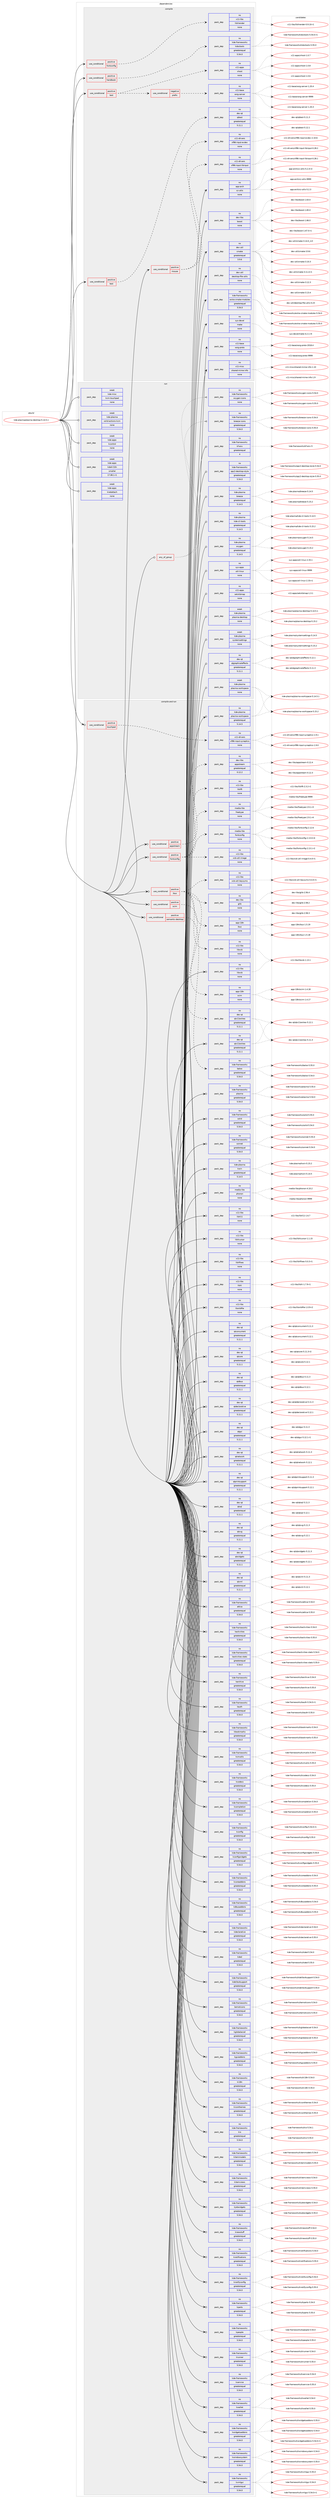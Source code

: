 digraph prolog {

# *************
# Graph options
# *************

newrank=true;
concentrate=true;
compound=true;
graph [rankdir=LR,fontname=Helvetica,fontsize=10,ranksep=1.5];#, ranksep=2.5, nodesep=0.2];
edge  [arrowhead=vee];
node  [fontname=Helvetica,fontsize=10];

# **********
# The ebuild
# **********

subgraph cluster_leftcol {
color=gray;
rank=same;
label=<<i>ebuild</i>>;
id [label="kde-plasma/plasma-desktop-5.14.5.1", color=red, width=4, href="../kde-plasma/plasma-desktop-5.14.5.1.svg"];
}

# ****************
# The dependencies
# ****************

subgraph cluster_midcol {
color=gray;
label=<<i>dependencies</i>>;
subgraph cluster_compile {
fillcolor="#eeeeee";
style=filled;
label=<<i>compile</i>>;
subgraph cond430087 {
dependency1591135 [label=<<TABLE BORDER="0" CELLBORDER="1" CELLSPACING="0" CELLPADDING="4"><TR><TD ROWSPAN="3" CELLPADDING="10">use_conditional</TD></TR><TR><TD>positive</TD></TR><TR><TD>fontconfig</TD></TR></TABLE>>, shape=none, color=red];
subgraph pack1136054 {
dependency1591136 [label=<<TABLE BORDER="0" CELLBORDER="1" CELLSPACING="0" CELLPADDING="4" WIDTH="220"><TR><TD ROWSPAN="6" CELLPADDING="30">pack_dep</TD></TR><TR><TD WIDTH="110">no</TD></TR><TR><TD>x11-libs</TD></TR><TR><TD>libXrender</TD></TR><TR><TD>none</TD></TR><TR><TD></TD></TR></TABLE>>, shape=none, color=blue];
}
dependency1591135:e -> dependency1591136:w [weight=20,style="dashed",arrowhead="vee"];
}
id:e -> dependency1591135:w [weight=20,style="solid",arrowhead="vee"];
subgraph cond430088 {
dependency1591137 [label=<<TABLE BORDER="0" CELLBORDER="1" CELLSPACING="0" CELLPADDING="4"><TR><TD ROWSPAN="3" CELLPADDING="10">use_conditional</TD></TR><TR><TD>positive</TD></TR><TR><TD>handbook</TD></TR></TABLE>>, shape=none, color=red];
subgraph pack1136055 {
dependency1591138 [label=<<TABLE BORDER="0" CELLBORDER="1" CELLSPACING="0" CELLPADDING="4" WIDTH="220"><TR><TD ROWSPAN="6" CELLPADDING="30">pack_dep</TD></TR><TR><TD WIDTH="110">no</TD></TR><TR><TD>kde-frameworks</TD></TR><TR><TD>kdoctools</TD></TR><TR><TD>greaterequal</TD></TR><TR><TD>5.54.0</TD></TR></TABLE>>, shape=none, color=blue];
}
dependency1591137:e -> dependency1591138:w [weight=20,style="dashed",arrowhead="vee"];
}
id:e -> dependency1591137:w [weight=20,style="solid",arrowhead="vee"];
subgraph cond430089 {
dependency1591139 [label=<<TABLE BORDER="0" CELLBORDER="1" CELLSPACING="0" CELLPADDING="4"><TR><TD ROWSPAN="3" CELLPADDING="10">use_conditional</TD></TR><TR><TD>positive</TD></TR><TR><TD>mouse</TD></TR></TABLE>>, shape=none, color=red];
subgraph pack1136056 {
dependency1591140 [label=<<TABLE BORDER="0" CELLBORDER="1" CELLSPACING="0" CELLPADDING="4" WIDTH="220"><TR><TD ROWSPAN="6" CELLPADDING="30">pack_dep</TD></TR><TR><TD WIDTH="110">no</TD></TR><TR><TD>x11-drivers</TD></TR><TR><TD>xf86-input-evdev</TD></TR><TR><TD>none</TD></TR><TR><TD></TD></TR></TABLE>>, shape=none, color=blue];
}
dependency1591139:e -> dependency1591140:w [weight=20,style="dashed",arrowhead="vee"];
subgraph pack1136057 {
dependency1591141 [label=<<TABLE BORDER="0" CELLBORDER="1" CELLSPACING="0" CELLPADDING="4" WIDTH="220"><TR><TD ROWSPAN="6" CELLPADDING="30">pack_dep</TD></TR><TR><TD WIDTH="110">no</TD></TR><TR><TD>x11-drivers</TD></TR><TR><TD>xf86-input-libinput</TD></TR><TR><TD>none</TD></TR><TR><TD></TD></TR></TABLE>>, shape=none, color=blue];
}
dependency1591139:e -> dependency1591141:w [weight=20,style="dashed",arrowhead="vee"];
}
id:e -> dependency1591139:w [weight=20,style="solid",arrowhead="vee"];
subgraph cond430090 {
dependency1591142 [label=<<TABLE BORDER="0" CELLBORDER="1" CELLSPACING="0" CELLPADDING="4"><TR><TD ROWSPAN="3" CELLPADDING="10">use_conditional</TD></TR><TR><TD>positive</TD></TR><TR><TD>test</TD></TR></TABLE>>, shape=none, color=red];
subgraph cond430091 {
dependency1591143 [label=<<TABLE BORDER="0" CELLBORDER="1" CELLSPACING="0" CELLPADDING="4"><TR><TD ROWSPAN="3" CELLPADDING="10">use_conditional</TD></TR><TR><TD>negative</TD></TR><TR><TD>prefix</TD></TR></TABLE>>, shape=none, color=red];
subgraph pack1136058 {
dependency1591144 [label=<<TABLE BORDER="0" CELLBORDER="1" CELLSPACING="0" CELLPADDING="4" WIDTH="220"><TR><TD ROWSPAN="6" CELLPADDING="30">pack_dep</TD></TR><TR><TD WIDTH="110">no</TD></TR><TR><TD>x11-base</TD></TR><TR><TD>xorg-server</TD></TR><TR><TD>none</TD></TR><TR><TD></TD></TR></TABLE>>, shape=none, color=blue];
}
dependency1591143:e -> dependency1591144:w [weight=20,style="dashed",arrowhead="vee"];
}
dependency1591142:e -> dependency1591143:w [weight=20,style="dashed",arrowhead="vee"];
subgraph pack1136059 {
dependency1591145 [label=<<TABLE BORDER="0" CELLBORDER="1" CELLSPACING="0" CELLPADDING="4" WIDTH="220"><TR><TD ROWSPAN="6" CELLPADDING="30">pack_dep</TD></TR><TR><TD WIDTH="110">no</TD></TR><TR><TD>x11-apps</TD></TR><TR><TD>xhost</TD></TR><TR><TD>none</TD></TR><TR><TD></TD></TR></TABLE>>, shape=none, color=blue];
}
dependency1591142:e -> dependency1591145:w [weight=20,style="dashed",arrowhead="vee"];
}
id:e -> dependency1591142:w [weight=20,style="solid",arrowhead="vee"];
subgraph cond430092 {
dependency1591146 [label=<<TABLE BORDER="0" CELLBORDER="1" CELLSPACING="0" CELLPADDING="4"><TR><TD ROWSPAN="3" CELLPADDING="10">use_conditional</TD></TR><TR><TD>positive</TD></TR><TR><TD>test</TD></TR></TABLE>>, shape=none, color=red];
subgraph pack1136060 {
dependency1591147 [label=<<TABLE BORDER="0" CELLBORDER="1" CELLSPACING="0" CELLPADDING="4" WIDTH="220"><TR><TD ROWSPAN="6" CELLPADDING="30">pack_dep</TD></TR><TR><TD WIDTH="110">no</TD></TR><TR><TD>dev-qt</TD></TR><TR><TD>qttest</TD></TR><TR><TD>greaterequal</TD></TR><TR><TD>5.11.1</TD></TR></TABLE>>, shape=none, color=blue];
}
dependency1591146:e -> dependency1591147:w [weight=20,style="dashed",arrowhead="vee"];
}
id:e -> dependency1591146:w [weight=20,style="solid",arrowhead="vee"];
subgraph pack1136061 {
dependency1591148 [label=<<TABLE BORDER="0" CELLBORDER="1" CELLSPACING="0" CELLPADDING="4" WIDTH="220"><TR><TD ROWSPAN="6" CELLPADDING="30">pack_dep</TD></TR><TR><TD WIDTH="110">no</TD></TR><TR><TD>app-arch</TD></TR><TR><TD>xz-utils</TD></TR><TR><TD>none</TD></TR><TR><TD></TD></TR></TABLE>>, shape=none, color=blue];
}
id:e -> dependency1591148:w [weight=20,style="solid",arrowhead="vee"];
subgraph pack1136062 {
dependency1591149 [label=<<TABLE BORDER="0" CELLBORDER="1" CELLSPACING="0" CELLPADDING="4" WIDTH="220"><TR><TD ROWSPAN="6" CELLPADDING="30">pack_dep</TD></TR><TR><TD WIDTH="110">no</TD></TR><TR><TD>dev-libs</TD></TR><TR><TD>boost</TD></TR><TR><TD>none</TD></TR><TR><TD></TD></TR></TABLE>>, shape=none, color=blue];
}
id:e -> dependency1591149:w [weight=20,style="solid",arrowhead="vee"];
subgraph pack1136063 {
dependency1591150 [label=<<TABLE BORDER="0" CELLBORDER="1" CELLSPACING="0" CELLPADDING="4" WIDTH="220"><TR><TD ROWSPAN="6" CELLPADDING="30">pack_dep</TD></TR><TR><TD WIDTH="110">no</TD></TR><TR><TD>dev-util</TD></TR><TR><TD>cmake</TD></TR><TR><TD>greaterequal</TD></TR><TR><TD>3.9.6</TD></TR></TABLE>>, shape=none, color=blue];
}
id:e -> dependency1591150:w [weight=20,style="solid",arrowhead="vee"];
subgraph pack1136064 {
dependency1591151 [label=<<TABLE BORDER="0" CELLBORDER="1" CELLSPACING="0" CELLPADDING="4" WIDTH="220"><TR><TD ROWSPAN="6" CELLPADDING="30">pack_dep</TD></TR><TR><TD WIDTH="110">no</TD></TR><TR><TD>dev-util</TD></TR><TR><TD>desktop-file-utils</TD></TR><TR><TD>none</TD></TR><TR><TD></TD></TR></TABLE>>, shape=none, color=blue];
}
id:e -> dependency1591151:w [weight=20,style="solid",arrowhead="vee"];
subgraph pack1136065 {
dependency1591152 [label=<<TABLE BORDER="0" CELLBORDER="1" CELLSPACING="0" CELLPADDING="4" WIDTH="220"><TR><TD ROWSPAN="6" CELLPADDING="30">pack_dep</TD></TR><TR><TD WIDTH="110">no</TD></TR><TR><TD>kde-frameworks</TD></TR><TR><TD>extra-cmake-modules</TD></TR><TR><TD>greaterequal</TD></TR><TR><TD>5.54.0</TD></TR></TABLE>>, shape=none, color=blue];
}
id:e -> dependency1591152:w [weight=20,style="solid",arrowhead="vee"];
subgraph pack1136066 {
dependency1591153 [label=<<TABLE BORDER="0" CELLBORDER="1" CELLSPACING="0" CELLPADDING="4" WIDTH="220"><TR><TD ROWSPAN="6" CELLPADDING="30">pack_dep</TD></TR><TR><TD WIDTH="110">no</TD></TR><TR><TD>sys-devel</TD></TR><TR><TD>make</TD></TR><TR><TD>none</TD></TR><TR><TD></TD></TR></TABLE>>, shape=none, color=blue];
}
id:e -> dependency1591153:w [weight=20,style="solid",arrowhead="vee"];
subgraph pack1136067 {
dependency1591154 [label=<<TABLE BORDER="0" CELLBORDER="1" CELLSPACING="0" CELLPADDING="4" WIDTH="220"><TR><TD ROWSPAN="6" CELLPADDING="30">pack_dep</TD></TR><TR><TD WIDTH="110">no</TD></TR><TR><TD>x11-base</TD></TR><TR><TD>xorg-proto</TD></TR><TR><TD>none</TD></TR><TR><TD></TD></TR></TABLE>>, shape=none, color=blue];
}
id:e -> dependency1591154:w [weight=20,style="solid",arrowhead="vee"];
subgraph pack1136068 {
dependency1591155 [label=<<TABLE BORDER="0" CELLBORDER="1" CELLSPACING="0" CELLPADDING="4" WIDTH="220"><TR><TD ROWSPAN="6" CELLPADDING="30">pack_dep</TD></TR><TR><TD WIDTH="110">no</TD></TR><TR><TD>x11-misc</TD></TR><TR><TD>shared-mime-info</TD></TR><TR><TD>none</TD></TR><TR><TD></TD></TR></TABLE>>, shape=none, color=blue];
}
id:e -> dependency1591155:w [weight=20,style="solid",arrowhead="vee"];
}
subgraph cluster_compileandrun {
fillcolor="#eeeeee";
style=filled;
label=<<i>compile and run</i>>;
subgraph cond430093 {
dependency1591156 [label=<<TABLE BORDER="0" CELLBORDER="1" CELLSPACING="0" CELLPADDING="4"><TR><TD ROWSPAN="3" CELLPADDING="10">use_conditional</TD></TR><TR><TD>positive</TD></TR><TR><TD>appstream</TD></TR></TABLE>>, shape=none, color=red];
subgraph pack1136069 {
dependency1591157 [label=<<TABLE BORDER="0" CELLBORDER="1" CELLSPACING="0" CELLPADDING="4" WIDTH="220"><TR><TD ROWSPAN="6" CELLPADDING="30">pack_dep</TD></TR><TR><TD WIDTH="110">no</TD></TR><TR><TD>dev-libs</TD></TR><TR><TD>appstream</TD></TR><TR><TD>greaterequal</TD></TR><TR><TD>0.12.2</TD></TR></TABLE>>, shape=none, color=blue];
}
dependency1591156:e -> dependency1591157:w [weight=20,style="dashed",arrowhead="vee"];
}
id:e -> dependency1591156:w [weight=20,style="solid",arrowhead="odotvee"];
subgraph cond430094 {
dependency1591158 [label=<<TABLE BORDER="0" CELLBORDER="1" CELLSPACING="0" CELLPADDING="4"><TR><TD ROWSPAN="3" CELLPADDING="10">use_conditional</TD></TR><TR><TD>positive</TD></TR><TR><TD>fontconfig</TD></TR></TABLE>>, shape=none, color=red];
subgraph pack1136070 {
dependency1591159 [label=<<TABLE BORDER="0" CELLBORDER="1" CELLSPACING="0" CELLPADDING="4" WIDTH="220"><TR><TD ROWSPAN="6" CELLPADDING="30">pack_dep</TD></TR><TR><TD WIDTH="110">no</TD></TR><TR><TD>media-libs</TD></TR><TR><TD>fontconfig</TD></TR><TR><TD>none</TD></TR><TR><TD></TD></TR></TABLE>>, shape=none, color=blue];
}
dependency1591158:e -> dependency1591159:w [weight=20,style="dashed",arrowhead="vee"];
subgraph pack1136071 {
dependency1591160 [label=<<TABLE BORDER="0" CELLBORDER="1" CELLSPACING="0" CELLPADDING="4" WIDTH="220"><TR><TD ROWSPAN="6" CELLPADDING="30">pack_dep</TD></TR><TR><TD WIDTH="110">no</TD></TR><TR><TD>media-libs</TD></TR><TR><TD>freetype</TD></TR><TR><TD>none</TD></TR><TR><TD></TD></TR></TABLE>>, shape=none, color=blue];
}
dependency1591158:e -> dependency1591160:w [weight=20,style="dashed",arrowhead="vee"];
subgraph pack1136072 {
dependency1591161 [label=<<TABLE BORDER="0" CELLBORDER="1" CELLSPACING="0" CELLPADDING="4" WIDTH="220"><TR><TD ROWSPAN="6" CELLPADDING="30">pack_dep</TD></TR><TR><TD WIDTH="110">no</TD></TR><TR><TD>x11-libs</TD></TR><TR><TD>libXft</TD></TR><TR><TD>none</TD></TR><TR><TD></TD></TR></TABLE>>, shape=none, color=blue];
}
dependency1591158:e -> dependency1591161:w [weight=20,style="dashed",arrowhead="vee"];
subgraph pack1136073 {
dependency1591162 [label=<<TABLE BORDER="0" CELLBORDER="1" CELLSPACING="0" CELLPADDING="4" WIDTH="220"><TR><TD ROWSPAN="6" CELLPADDING="30">pack_dep</TD></TR><TR><TD WIDTH="110">no</TD></TR><TR><TD>x11-libs</TD></TR><TR><TD>xcb-util-image</TD></TR><TR><TD>none</TD></TR><TR><TD></TD></TR></TABLE>>, shape=none, color=blue];
}
dependency1591158:e -> dependency1591162:w [weight=20,style="dashed",arrowhead="vee"];
}
id:e -> dependency1591158:w [weight=20,style="solid",arrowhead="odotvee"];
subgraph cond430095 {
dependency1591163 [label=<<TABLE BORDER="0" CELLBORDER="1" CELLSPACING="0" CELLPADDING="4"><TR><TD ROWSPAN="3" CELLPADDING="10">use_conditional</TD></TR><TR><TD>positive</TD></TR><TR><TD>ibus</TD></TR></TABLE>>, shape=none, color=red];
subgraph pack1136074 {
dependency1591164 [label=<<TABLE BORDER="0" CELLBORDER="1" CELLSPACING="0" CELLPADDING="4" WIDTH="220"><TR><TD ROWSPAN="6" CELLPADDING="30">pack_dep</TD></TR><TR><TD WIDTH="110">no</TD></TR><TR><TD>dev-qt</TD></TR><TR><TD>qtx11extras</TD></TR><TR><TD>greaterequal</TD></TR><TR><TD>5.11.1</TD></TR></TABLE>>, shape=none, color=blue];
}
dependency1591163:e -> dependency1591164:w [weight=20,style="dashed",arrowhead="vee"];
subgraph pack1136075 {
dependency1591165 [label=<<TABLE BORDER="0" CELLBORDER="1" CELLSPACING="0" CELLPADDING="4" WIDTH="220"><TR><TD ROWSPAN="6" CELLPADDING="30">pack_dep</TD></TR><TR><TD WIDTH="110">no</TD></TR><TR><TD>app-i18n</TD></TR><TR><TD>ibus</TD></TR><TR><TD>none</TD></TR><TR><TD></TD></TR></TABLE>>, shape=none, color=blue];
}
dependency1591163:e -> dependency1591165:w [weight=20,style="dashed",arrowhead="vee"];
subgraph pack1136076 {
dependency1591166 [label=<<TABLE BORDER="0" CELLBORDER="1" CELLSPACING="0" CELLPADDING="4" WIDTH="220"><TR><TD ROWSPAN="6" CELLPADDING="30">pack_dep</TD></TR><TR><TD WIDTH="110">no</TD></TR><TR><TD>dev-libs</TD></TR><TR><TD>glib</TD></TR><TR><TD>none</TD></TR><TR><TD></TD></TR></TABLE>>, shape=none, color=blue];
}
dependency1591163:e -> dependency1591166:w [weight=20,style="dashed",arrowhead="vee"];
subgraph pack1136077 {
dependency1591167 [label=<<TABLE BORDER="0" CELLBORDER="1" CELLSPACING="0" CELLPADDING="4" WIDTH="220"><TR><TD ROWSPAN="6" CELLPADDING="30">pack_dep</TD></TR><TR><TD WIDTH="110">no</TD></TR><TR><TD>x11-libs</TD></TR><TR><TD>libxcb</TD></TR><TR><TD>none</TD></TR><TR><TD></TD></TR></TABLE>>, shape=none, color=blue];
}
dependency1591163:e -> dependency1591167:w [weight=20,style="dashed",arrowhead="vee"];
subgraph pack1136078 {
dependency1591168 [label=<<TABLE BORDER="0" CELLBORDER="1" CELLSPACING="0" CELLPADDING="4" WIDTH="220"><TR><TD ROWSPAN="6" CELLPADDING="30">pack_dep</TD></TR><TR><TD WIDTH="110">no</TD></TR><TR><TD>x11-libs</TD></TR><TR><TD>xcb-util-keysyms</TD></TR><TR><TD>none</TD></TR><TR><TD></TD></TR></TABLE>>, shape=none, color=blue];
}
dependency1591163:e -> dependency1591168:w [weight=20,style="dashed",arrowhead="vee"];
}
id:e -> dependency1591163:w [weight=20,style="solid",arrowhead="odotvee"];
subgraph cond430096 {
dependency1591169 [label=<<TABLE BORDER="0" CELLBORDER="1" CELLSPACING="0" CELLPADDING="4"><TR><TD ROWSPAN="3" CELLPADDING="10">use_conditional</TD></TR><TR><TD>positive</TD></TR><TR><TD>scim</TD></TR></TABLE>>, shape=none, color=red];
subgraph pack1136079 {
dependency1591170 [label=<<TABLE BORDER="0" CELLBORDER="1" CELLSPACING="0" CELLPADDING="4" WIDTH="220"><TR><TD ROWSPAN="6" CELLPADDING="30">pack_dep</TD></TR><TR><TD WIDTH="110">no</TD></TR><TR><TD>app-i18n</TD></TR><TR><TD>scim</TD></TR><TR><TD>none</TD></TR><TR><TD></TD></TR></TABLE>>, shape=none, color=blue];
}
dependency1591169:e -> dependency1591170:w [weight=20,style="dashed",arrowhead="vee"];
}
id:e -> dependency1591169:w [weight=20,style="solid",arrowhead="odotvee"];
subgraph cond430097 {
dependency1591171 [label=<<TABLE BORDER="0" CELLBORDER="1" CELLSPACING="0" CELLPADDING="4"><TR><TD ROWSPAN="3" CELLPADDING="10">use_conditional</TD></TR><TR><TD>positive</TD></TR><TR><TD>semantic-desktop</TD></TR></TABLE>>, shape=none, color=red];
subgraph pack1136080 {
dependency1591172 [label=<<TABLE BORDER="0" CELLBORDER="1" CELLSPACING="0" CELLPADDING="4" WIDTH="220"><TR><TD ROWSPAN="6" CELLPADDING="30">pack_dep</TD></TR><TR><TD WIDTH="110">no</TD></TR><TR><TD>kde-frameworks</TD></TR><TR><TD>baloo</TD></TR><TR><TD>greaterequal</TD></TR><TR><TD>5.54.0</TD></TR></TABLE>>, shape=none, color=blue];
}
dependency1591171:e -> dependency1591172:w [weight=20,style="dashed",arrowhead="vee"];
}
id:e -> dependency1591171:w [weight=20,style="solid",arrowhead="odotvee"];
subgraph cond430098 {
dependency1591173 [label=<<TABLE BORDER="0" CELLBORDER="1" CELLSPACING="0" CELLPADDING="4"><TR><TD ROWSPAN="3" CELLPADDING="10">use_conditional</TD></TR><TR><TD>positive</TD></TR><TR><TD>touchpad</TD></TR></TABLE>>, shape=none, color=red];
subgraph pack1136081 {
dependency1591174 [label=<<TABLE BORDER="0" CELLBORDER="1" CELLSPACING="0" CELLPADDING="4" WIDTH="220"><TR><TD ROWSPAN="6" CELLPADDING="30">pack_dep</TD></TR><TR><TD WIDTH="110">no</TD></TR><TR><TD>x11-drivers</TD></TR><TR><TD>xf86-input-synaptics</TD></TR><TR><TD>none</TD></TR><TR><TD></TD></TR></TABLE>>, shape=none, color=blue];
}
dependency1591173:e -> dependency1591174:w [weight=20,style="dashed",arrowhead="vee"];
}
id:e -> dependency1591173:w [weight=20,style="solid",arrowhead="odotvee"];
subgraph pack1136082 {
dependency1591175 [label=<<TABLE BORDER="0" CELLBORDER="1" CELLSPACING="0" CELLPADDING="4" WIDTH="220"><TR><TD ROWSPAN="6" CELLPADDING="30">pack_dep</TD></TR><TR><TD WIDTH="110">no</TD></TR><TR><TD>dev-qt</TD></TR><TR><TD>qtconcurrent</TD></TR><TR><TD>greaterequal</TD></TR><TR><TD>5.11.1</TD></TR></TABLE>>, shape=none, color=blue];
}
id:e -> dependency1591175:w [weight=20,style="solid",arrowhead="odotvee"];
subgraph pack1136083 {
dependency1591176 [label=<<TABLE BORDER="0" CELLBORDER="1" CELLSPACING="0" CELLPADDING="4" WIDTH="220"><TR><TD ROWSPAN="6" CELLPADDING="30">pack_dep</TD></TR><TR><TD WIDTH="110">no</TD></TR><TR><TD>dev-qt</TD></TR><TR><TD>qtcore</TD></TR><TR><TD>greaterequal</TD></TR><TR><TD>5.11.1</TD></TR></TABLE>>, shape=none, color=blue];
}
id:e -> dependency1591176:w [weight=20,style="solid",arrowhead="odotvee"];
subgraph pack1136084 {
dependency1591177 [label=<<TABLE BORDER="0" CELLBORDER="1" CELLSPACING="0" CELLPADDING="4" WIDTH="220"><TR><TD ROWSPAN="6" CELLPADDING="30">pack_dep</TD></TR><TR><TD WIDTH="110">no</TD></TR><TR><TD>dev-qt</TD></TR><TR><TD>qtdbus</TD></TR><TR><TD>greaterequal</TD></TR><TR><TD>5.11.1</TD></TR></TABLE>>, shape=none, color=blue];
}
id:e -> dependency1591177:w [weight=20,style="solid",arrowhead="odotvee"];
subgraph pack1136085 {
dependency1591178 [label=<<TABLE BORDER="0" CELLBORDER="1" CELLSPACING="0" CELLPADDING="4" WIDTH="220"><TR><TD ROWSPAN="6" CELLPADDING="30">pack_dep</TD></TR><TR><TD WIDTH="110">no</TD></TR><TR><TD>dev-qt</TD></TR><TR><TD>qtdeclarative</TD></TR><TR><TD>greaterequal</TD></TR><TR><TD>5.11.1</TD></TR></TABLE>>, shape=none, color=blue];
}
id:e -> dependency1591178:w [weight=20,style="solid",arrowhead="odotvee"];
subgraph pack1136086 {
dependency1591179 [label=<<TABLE BORDER="0" CELLBORDER="1" CELLSPACING="0" CELLPADDING="4" WIDTH="220"><TR><TD ROWSPAN="6" CELLPADDING="30">pack_dep</TD></TR><TR><TD WIDTH="110">no</TD></TR><TR><TD>dev-qt</TD></TR><TR><TD>qtgui</TD></TR><TR><TD>greaterequal</TD></TR><TR><TD>5.11.1</TD></TR></TABLE>>, shape=none, color=blue];
}
id:e -> dependency1591179:w [weight=20,style="solid",arrowhead="odotvee"];
subgraph pack1136087 {
dependency1591180 [label=<<TABLE BORDER="0" CELLBORDER="1" CELLSPACING="0" CELLPADDING="4" WIDTH="220"><TR><TD ROWSPAN="6" CELLPADDING="30">pack_dep</TD></TR><TR><TD WIDTH="110">no</TD></TR><TR><TD>dev-qt</TD></TR><TR><TD>qtnetwork</TD></TR><TR><TD>greaterequal</TD></TR><TR><TD>5.11.1</TD></TR></TABLE>>, shape=none, color=blue];
}
id:e -> dependency1591180:w [weight=20,style="solid",arrowhead="odotvee"];
subgraph pack1136088 {
dependency1591181 [label=<<TABLE BORDER="0" CELLBORDER="1" CELLSPACING="0" CELLPADDING="4" WIDTH="220"><TR><TD ROWSPAN="6" CELLPADDING="30">pack_dep</TD></TR><TR><TD WIDTH="110">no</TD></TR><TR><TD>dev-qt</TD></TR><TR><TD>qtprintsupport</TD></TR><TR><TD>greaterequal</TD></TR><TR><TD>5.11.1</TD></TR></TABLE>>, shape=none, color=blue];
}
id:e -> dependency1591181:w [weight=20,style="solid",arrowhead="odotvee"];
subgraph pack1136089 {
dependency1591182 [label=<<TABLE BORDER="0" CELLBORDER="1" CELLSPACING="0" CELLPADDING="4" WIDTH="220"><TR><TD ROWSPAN="6" CELLPADDING="30">pack_dep</TD></TR><TR><TD WIDTH="110">no</TD></TR><TR><TD>dev-qt</TD></TR><TR><TD>qtsql</TD></TR><TR><TD>greaterequal</TD></TR><TR><TD>5.11.1</TD></TR></TABLE>>, shape=none, color=blue];
}
id:e -> dependency1591182:w [weight=20,style="solid",arrowhead="odotvee"];
subgraph pack1136090 {
dependency1591183 [label=<<TABLE BORDER="0" CELLBORDER="1" CELLSPACING="0" CELLPADDING="4" WIDTH="220"><TR><TD ROWSPAN="6" CELLPADDING="30">pack_dep</TD></TR><TR><TD WIDTH="110">no</TD></TR><TR><TD>dev-qt</TD></TR><TR><TD>qtsvg</TD></TR><TR><TD>greaterequal</TD></TR><TR><TD>5.11.1</TD></TR></TABLE>>, shape=none, color=blue];
}
id:e -> dependency1591183:w [weight=20,style="solid",arrowhead="odotvee"];
subgraph pack1136091 {
dependency1591184 [label=<<TABLE BORDER="0" CELLBORDER="1" CELLSPACING="0" CELLPADDING="4" WIDTH="220"><TR><TD ROWSPAN="6" CELLPADDING="30">pack_dep</TD></TR><TR><TD WIDTH="110">no</TD></TR><TR><TD>dev-qt</TD></TR><TR><TD>qtwidgets</TD></TR><TR><TD>greaterequal</TD></TR><TR><TD>5.11.1</TD></TR></TABLE>>, shape=none, color=blue];
}
id:e -> dependency1591184:w [weight=20,style="solid",arrowhead="odotvee"];
subgraph pack1136092 {
dependency1591185 [label=<<TABLE BORDER="0" CELLBORDER="1" CELLSPACING="0" CELLPADDING="4" WIDTH="220"><TR><TD ROWSPAN="6" CELLPADDING="30">pack_dep</TD></TR><TR><TD WIDTH="110">no</TD></TR><TR><TD>dev-qt</TD></TR><TR><TD>qtx11extras</TD></TR><TR><TD>greaterequal</TD></TR><TR><TD>5.11.1</TD></TR></TABLE>>, shape=none, color=blue];
}
id:e -> dependency1591185:w [weight=20,style="solid",arrowhead="odotvee"];
subgraph pack1136093 {
dependency1591186 [label=<<TABLE BORDER="0" CELLBORDER="1" CELLSPACING="0" CELLPADDING="4" WIDTH="220"><TR><TD ROWSPAN="6" CELLPADDING="30">pack_dep</TD></TR><TR><TD WIDTH="110">no</TD></TR><TR><TD>dev-qt</TD></TR><TR><TD>qtxml</TD></TR><TR><TD>greaterequal</TD></TR><TR><TD>5.11.1</TD></TR></TABLE>>, shape=none, color=blue];
}
id:e -> dependency1591186:w [weight=20,style="solid",arrowhead="odotvee"];
subgraph pack1136094 {
dependency1591187 [label=<<TABLE BORDER="0" CELLBORDER="1" CELLSPACING="0" CELLPADDING="4" WIDTH="220"><TR><TD ROWSPAN="6" CELLPADDING="30">pack_dep</TD></TR><TR><TD WIDTH="110">no</TD></TR><TR><TD>kde-frameworks</TD></TR><TR><TD>attica</TD></TR><TR><TD>greaterequal</TD></TR><TR><TD>5.54.0</TD></TR></TABLE>>, shape=none, color=blue];
}
id:e -> dependency1591187:w [weight=20,style="solid",arrowhead="odotvee"];
subgraph pack1136095 {
dependency1591188 [label=<<TABLE BORDER="0" CELLBORDER="1" CELLSPACING="0" CELLPADDING="4" WIDTH="220"><TR><TD ROWSPAN="6" CELLPADDING="30">pack_dep</TD></TR><TR><TD WIDTH="110">no</TD></TR><TR><TD>kde-frameworks</TD></TR><TR><TD>kactivities</TD></TR><TR><TD>greaterequal</TD></TR><TR><TD>5.54.0</TD></TR></TABLE>>, shape=none, color=blue];
}
id:e -> dependency1591188:w [weight=20,style="solid",arrowhead="odotvee"];
subgraph pack1136096 {
dependency1591189 [label=<<TABLE BORDER="0" CELLBORDER="1" CELLSPACING="0" CELLPADDING="4" WIDTH="220"><TR><TD ROWSPAN="6" CELLPADDING="30">pack_dep</TD></TR><TR><TD WIDTH="110">no</TD></TR><TR><TD>kde-frameworks</TD></TR><TR><TD>kactivities-stats</TD></TR><TR><TD>greaterequal</TD></TR><TR><TD>5.54.0</TD></TR></TABLE>>, shape=none, color=blue];
}
id:e -> dependency1591189:w [weight=20,style="solid",arrowhead="odotvee"];
subgraph pack1136097 {
dependency1591190 [label=<<TABLE BORDER="0" CELLBORDER="1" CELLSPACING="0" CELLPADDING="4" WIDTH="220"><TR><TD ROWSPAN="6" CELLPADDING="30">pack_dep</TD></TR><TR><TD WIDTH="110">no</TD></TR><TR><TD>kde-frameworks</TD></TR><TR><TD>karchive</TD></TR><TR><TD>greaterequal</TD></TR><TR><TD>5.54.0</TD></TR></TABLE>>, shape=none, color=blue];
}
id:e -> dependency1591190:w [weight=20,style="solid",arrowhead="odotvee"];
subgraph pack1136098 {
dependency1591191 [label=<<TABLE BORDER="0" CELLBORDER="1" CELLSPACING="0" CELLPADDING="4" WIDTH="220"><TR><TD ROWSPAN="6" CELLPADDING="30">pack_dep</TD></TR><TR><TD WIDTH="110">no</TD></TR><TR><TD>kde-frameworks</TD></TR><TR><TD>kauth</TD></TR><TR><TD>greaterequal</TD></TR><TR><TD>5.54.0</TD></TR></TABLE>>, shape=none, color=blue];
}
id:e -> dependency1591191:w [weight=20,style="solid",arrowhead="odotvee"];
subgraph pack1136099 {
dependency1591192 [label=<<TABLE BORDER="0" CELLBORDER="1" CELLSPACING="0" CELLPADDING="4" WIDTH="220"><TR><TD ROWSPAN="6" CELLPADDING="30">pack_dep</TD></TR><TR><TD WIDTH="110">no</TD></TR><TR><TD>kde-frameworks</TD></TR><TR><TD>kbookmarks</TD></TR><TR><TD>greaterequal</TD></TR><TR><TD>5.54.0</TD></TR></TABLE>>, shape=none, color=blue];
}
id:e -> dependency1591192:w [weight=20,style="solid",arrowhead="odotvee"];
subgraph pack1136100 {
dependency1591193 [label=<<TABLE BORDER="0" CELLBORDER="1" CELLSPACING="0" CELLPADDING="4" WIDTH="220"><TR><TD ROWSPAN="6" CELLPADDING="30">pack_dep</TD></TR><TR><TD WIDTH="110">no</TD></TR><TR><TD>kde-frameworks</TD></TR><TR><TD>kcmutils</TD></TR><TR><TD>greaterequal</TD></TR><TR><TD>5.54.0</TD></TR></TABLE>>, shape=none, color=blue];
}
id:e -> dependency1591193:w [weight=20,style="solid",arrowhead="odotvee"];
subgraph pack1136101 {
dependency1591194 [label=<<TABLE BORDER="0" CELLBORDER="1" CELLSPACING="0" CELLPADDING="4" WIDTH="220"><TR><TD ROWSPAN="6" CELLPADDING="30">pack_dep</TD></TR><TR><TD WIDTH="110">no</TD></TR><TR><TD>kde-frameworks</TD></TR><TR><TD>kcodecs</TD></TR><TR><TD>greaterequal</TD></TR><TR><TD>5.54.0</TD></TR></TABLE>>, shape=none, color=blue];
}
id:e -> dependency1591194:w [weight=20,style="solid",arrowhead="odotvee"];
subgraph pack1136102 {
dependency1591195 [label=<<TABLE BORDER="0" CELLBORDER="1" CELLSPACING="0" CELLPADDING="4" WIDTH="220"><TR><TD ROWSPAN="6" CELLPADDING="30">pack_dep</TD></TR><TR><TD WIDTH="110">no</TD></TR><TR><TD>kde-frameworks</TD></TR><TR><TD>kcompletion</TD></TR><TR><TD>greaterequal</TD></TR><TR><TD>5.54.0</TD></TR></TABLE>>, shape=none, color=blue];
}
id:e -> dependency1591195:w [weight=20,style="solid",arrowhead="odotvee"];
subgraph pack1136103 {
dependency1591196 [label=<<TABLE BORDER="0" CELLBORDER="1" CELLSPACING="0" CELLPADDING="4" WIDTH="220"><TR><TD ROWSPAN="6" CELLPADDING="30">pack_dep</TD></TR><TR><TD WIDTH="110">no</TD></TR><TR><TD>kde-frameworks</TD></TR><TR><TD>kconfig</TD></TR><TR><TD>greaterequal</TD></TR><TR><TD>5.54.0</TD></TR></TABLE>>, shape=none, color=blue];
}
id:e -> dependency1591196:w [weight=20,style="solid",arrowhead="odotvee"];
subgraph pack1136104 {
dependency1591197 [label=<<TABLE BORDER="0" CELLBORDER="1" CELLSPACING="0" CELLPADDING="4" WIDTH="220"><TR><TD ROWSPAN="6" CELLPADDING="30">pack_dep</TD></TR><TR><TD WIDTH="110">no</TD></TR><TR><TD>kde-frameworks</TD></TR><TR><TD>kconfigwidgets</TD></TR><TR><TD>greaterequal</TD></TR><TR><TD>5.54.0</TD></TR></TABLE>>, shape=none, color=blue];
}
id:e -> dependency1591197:w [weight=20,style="solid",arrowhead="odotvee"];
subgraph pack1136105 {
dependency1591198 [label=<<TABLE BORDER="0" CELLBORDER="1" CELLSPACING="0" CELLPADDING="4" WIDTH="220"><TR><TD ROWSPAN="6" CELLPADDING="30">pack_dep</TD></TR><TR><TD WIDTH="110">no</TD></TR><TR><TD>kde-frameworks</TD></TR><TR><TD>kcoreaddons</TD></TR><TR><TD>greaterequal</TD></TR><TR><TD>5.54.0</TD></TR></TABLE>>, shape=none, color=blue];
}
id:e -> dependency1591198:w [weight=20,style="solid",arrowhead="odotvee"];
subgraph pack1136106 {
dependency1591199 [label=<<TABLE BORDER="0" CELLBORDER="1" CELLSPACING="0" CELLPADDING="4" WIDTH="220"><TR><TD ROWSPAN="6" CELLPADDING="30">pack_dep</TD></TR><TR><TD WIDTH="110">no</TD></TR><TR><TD>kde-frameworks</TD></TR><TR><TD>kdbusaddons</TD></TR><TR><TD>greaterequal</TD></TR><TR><TD>5.54.0</TD></TR></TABLE>>, shape=none, color=blue];
}
id:e -> dependency1591199:w [weight=20,style="solid",arrowhead="odotvee"];
subgraph pack1136107 {
dependency1591200 [label=<<TABLE BORDER="0" CELLBORDER="1" CELLSPACING="0" CELLPADDING="4" WIDTH="220"><TR><TD ROWSPAN="6" CELLPADDING="30">pack_dep</TD></TR><TR><TD WIDTH="110">no</TD></TR><TR><TD>kde-frameworks</TD></TR><TR><TD>kdeclarative</TD></TR><TR><TD>greaterequal</TD></TR><TR><TD>5.54.0</TD></TR></TABLE>>, shape=none, color=blue];
}
id:e -> dependency1591200:w [weight=20,style="solid",arrowhead="odotvee"];
subgraph pack1136108 {
dependency1591201 [label=<<TABLE BORDER="0" CELLBORDER="1" CELLSPACING="0" CELLPADDING="4" WIDTH="220"><TR><TD ROWSPAN="6" CELLPADDING="30">pack_dep</TD></TR><TR><TD WIDTH="110">no</TD></TR><TR><TD>kde-frameworks</TD></TR><TR><TD>kded</TD></TR><TR><TD>greaterequal</TD></TR><TR><TD>5.54.0</TD></TR></TABLE>>, shape=none, color=blue];
}
id:e -> dependency1591201:w [weight=20,style="solid",arrowhead="odotvee"];
subgraph pack1136109 {
dependency1591202 [label=<<TABLE BORDER="0" CELLBORDER="1" CELLSPACING="0" CELLPADDING="4" WIDTH="220"><TR><TD ROWSPAN="6" CELLPADDING="30">pack_dep</TD></TR><TR><TD WIDTH="110">no</TD></TR><TR><TD>kde-frameworks</TD></TR><TR><TD>kdelibs4support</TD></TR><TR><TD>greaterequal</TD></TR><TR><TD>5.54.0</TD></TR></TABLE>>, shape=none, color=blue];
}
id:e -> dependency1591202:w [weight=20,style="solid",arrowhead="odotvee"];
subgraph pack1136110 {
dependency1591203 [label=<<TABLE BORDER="0" CELLBORDER="1" CELLSPACING="0" CELLPADDING="4" WIDTH="220"><TR><TD ROWSPAN="6" CELLPADDING="30">pack_dep</TD></TR><TR><TD WIDTH="110">no</TD></TR><TR><TD>kde-frameworks</TD></TR><TR><TD>kemoticons</TD></TR><TR><TD>greaterequal</TD></TR><TR><TD>5.54.0</TD></TR></TABLE>>, shape=none, color=blue];
}
id:e -> dependency1591203:w [weight=20,style="solid",arrowhead="odotvee"];
subgraph pack1136111 {
dependency1591204 [label=<<TABLE BORDER="0" CELLBORDER="1" CELLSPACING="0" CELLPADDING="4" WIDTH="220"><TR><TD ROWSPAN="6" CELLPADDING="30">pack_dep</TD></TR><TR><TD WIDTH="110">no</TD></TR><TR><TD>kde-frameworks</TD></TR><TR><TD>kglobalaccel</TD></TR><TR><TD>greaterequal</TD></TR><TR><TD>5.54.0</TD></TR></TABLE>>, shape=none, color=blue];
}
id:e -> dependency1591204:w [weight=20,style="solid",arrowhead="odotvee"];
subgraph pack1136112 {
dependency1591205 [label=<<TABLE BORDER="0" CELLBORDER="1" CELLSPACING="0" CELLPADDING="4" WIDTH="220"><TR><TD ROWSPAN="6" CELLPADDING="30">pack_dep</TD></TR><TR><TD WIDTH="110">no</TD></TR><TR><TD>kde-frameworks</TD></TR><TR><TD>kguiaddons</TD></TR><TR><TD>greaterequal</TD></TR><TR><TD>5.54.0</TD></TR></TABLE>>, shape=none, color=blue];
}
id:e -> dependency1591205:w [weight=20,style="solid",arrowhead="odotvee"];
subgraph pack1136113 {
dependency1591206 [label=<<TABLE BORDER="0" CELLBORDER="1" CELLSPACING="0" CELLPADDING="4" WIDTH="220"><TR><TD ROWSPAN="6" CELLPADDING="30">pack_dep</TD></TR><TR><TD WIDTH="110">no</TD></TR><TR><TD>kde-frameworks</TD></TR><TR><TD>ki18n</TD></TR><TR><TD>greaterequal</TD></TR><TR><TD>5.54.0</TD></TR></TABLE>>, shape=none, color=blue];
}
id:e -> dependency1591206:w [weight=20,style="solid",arrowhead="odotvee"];
subgraph pack1136114 {
dependency1591207 [label=<<TABLE BORDER="0" CELLBORDER="1" CELLSPACING="0" CELLPADDING="4" WIDTH="220"><TR><TD ROWSPAN="6" CELLPADDING="30">pack_dep</TD></TR><TR><TD WIDTH="110">no</TD></TR><TR><TD>kde-frameworks</TD></TR><TR><TD>kiconthemes</TD></TR><TR><TD>greaterequal</TD></TR><TR><TD>5.54.0</TD></TR></TABLE>>, shape=none, color=blue];
}
id:e -> dependency1591207:w [weight=20,style="solid",arrowhead="odotvee"];
subgraph pack1136115 {
dependency1591208 [label=<<TABLE BORDER="0" CELLBORDER="1" CELLSPACING="0" CELLPADDING="4" WIDTH="220"><TR><TD ROWSPAN="6" CELLPADDING="30">pack_dep</TD></TR><TR><TD WIDTH="110">no</TD></TR><TR><TD>kde-frameworks</TD></TR><TR><TD>kio</TD></TR><TR><TD>greaterequal</TD></TR><TR><TD>5.54.0</TD></TR></TABLE>>, shape=none, color=blue];
}
id:e -> dependency1591208:w [weight=20,style="solid",arrowhead="odotvee"];
subgraph pack1136116 {
dependency1591209 [label=<<TABLE BORDER="0" CELLBORDER="1" CELLSPACING="0" CELLPADDING="4" WIDTH="220"><TR><TD ROWSPAN="6" CELLPADDING="30">pack_dep</TD></TR><TR><TD WIDTH="110">no</TD></TR><TR><TD>kde-frameworks</TD></TR><TR><TD>kitemmodels</TD></TR><TR><TD>greaterequal</TD></TR><TR><TD>5.54.0</TD></TR></TABLE>>, shape=none, color=blue];
}
id:e -> dependency1591209:w [weight=20,style="solid",arrowhead="odotvee"];
subgraph pack1136117 {
dependency1591210 [label=<<TABLE BORDER="0" CELLBORDER="1" CELLSPACING="0" CELLPADDING="4" WIDTH="220"><TR><TD ROWSPAN="6" CELLPADDING="30">pack_dep</TD></TR><TR><TD WIDTH="110">no</TD></TR><TR><TD>kde-frameworks</TD></TR><TR><TD>kitemviews</TD></TR><TR><TD>greaterequal</TD></TR><TR><TD>5.54.0</TD></TR></TABLE>>, shape=none, color=blue];
}
id:e -> dependency1591210:w [weight=20,style="solid",arrowhead="odotvee"];
subgraph pack1136118 {
dependency1591211 [label=<<TABLE BORDER="0" CELLBORDER="1" CELLSPACING="0" CELLPADDING="4" WIDTH="220"><TR><TD ROWSPAN="6" CELLPADDING="30">pack_dep</TD></TR><TR><TD WIDTH="110">no</TD></TR><TR><TD>kde-frameworks</TD></TR><TR><TD>kjobwidgets</TD></TR><TR><TD>greaterequal</TD></TR><TR><TD>5.54.0</TD></TR></TABLE>>, shape=none, color=blue];
}
id:e -> dependency1591211:w [weight=20,style="solid",arrowhead="odotvee"];
subgraph pack1136119 {
dependency1591212 [label=<<TABLE BORDER="0" CELLBORDER="1" CELLSPACING="0" CELLPADDING="4" WIDTH="220"><TR><TD ROWSPAN="6" CELLPADDING="30">pack_dep</TD></TR><TR><TD WIDTH="110">no</TD></TR><TR><TD>kde-frameworks</TD></TR><TR><TD>knewstuff</TD></TR><TR><TD>greaterequal</TD></TR><TR><TD>5.54.0</TD></TR></TABLE>>, shape=none, color=blue];
}
id:e -> dependency1591212:w [weight=20,style="solid",arrowhead="odotvee"];
subgraph pack1136120 {
dependency1591213 [label=<<TABLE BORDER="0" CELLBORDER="1" CELLSPACING="0" CELLPADDING="4" WIDTH="220"><TR><TD ROWSPAN="6" CELLPADDING="30">pack_dep</TD></TR><TR><TD WIDTH="110">no</TD></TR><TR><TD>kde-frameworks</TD></TR><TR><TD>knotifications</TD></TR><TR><TD>greaterequal</TD></TR><TR><TD>5.54.0</TD></TR></TABLE>>, shape=none, color=blue];
}
id:e -> dependency1591213:w [weight=20,style="solid",arrowhead="odotvee"];
subgraph pack1136121 {
dependency1591214 [label=<<TABLE BORDER="0" CELLBORDER="1" CELLSPACING="0" CELLPADDING="4" WIDTH="220"><TR><TD ROWSPAN="6" CELLPADDING="30">pack_dep</TD></TR><TR><TD WIDTH="110">no</TD></TR><TR><TD>kde-frameworks</TD></TR><TR><TD>knotifyconfig</TD></TR><TR><TD>greaterequal</TD></TR><TR><TD>5.54.0</TD></TR></TABLE>>, shape=none, color=blue];
}
id:e -> dependency1591214:w [weight=20,style="solid",arrowhead="odotvee"];
subgraph pack1136122 {
dependency1591215 [label=<<TABLE BORDER="0" CELLBORDER="1" CELLSPACING="0" CELLPADDING="4" WIDTH="220"><TR><TD ROWSPAN="6" CELLPADDING="30">pack_dep</TD></TR><TR><TD WIDTH="110">no</TD></TR><TR><TD>kde-frameworks</TD></TR><TR><TD>kparts</TD></TR><TR><TD>greaterequal</TD></TR><TR><TD>5.54.0</TD></TR></TABLE>>, shape=none, color=blue];
}
id:e -> dependency1591215:w [weight=20,style="solid",arrowhead="odotvee"];
subgraph pack1136123 {
dependency1591216 [label=<<TABLE BORDER="0" CELLBORDER="1" CELLSPACING="0" CELLPADDING="4" WIDTH="220"><TR><TD ROWSPAN="6" CELLPADDING="30">pack_dep</TD></TR><TR><TD WIDTH="110">no</TD></TR><TR><TD>kde-frameworks</TD></TR><TR><TD>kpeople</TD></TR><TR><TD>greaterequal</TD></TR><TR><TD>5.54.0</TD></TR></TABLE>>, shape=none, color=blue];
}
id:e -> dependency1591216:w [weight=20,style="solid",arrowhead="odotvee"];
subgraph pack1136124 {
dependency1591217 [label=<<TABLE BORDER="0" CELLBORDER="1" CELLSPACING="0" CELLPADDING="4" WIDTH="220"><TR><TD ROWSPAN="6" CELLPADDING="30">pack_dep</TD></TR><TR><TD WIDTH="110">no</TD></TR><TR><TD>kde-frameworks</TD></TR><TR><TD>krunner</TD></TR><TR><TD>greaterequal</TD></TR><TR><TD>5.54.0</TD></TR></TABLE>>, shape=none, color=blue];
}
id:e -> dependency1591217:w [weight=20,style="solid",arrowhead="odotvee"];
subgraph pack1136125 {
dependency1591218 [label=<<TABLE BORDER="0" CELLBORDER="1" CELLSPACING="0" CELLPADDING="4" WIDTH="220"><TR><TD ROWSPAN="6" CELLPADDING="30">pack_dep</TD></TR><TR><TD WIDTH="110">no</TD></TR><TR><TD>kde-frameworks</TD></TR><TR><TD>kservice</TD></TR><TR><TD>greaterequal</TD></TR><TR><TD>5.54.0</TD></TR></TABLE>>, shape=none, color=blue];
}
id:e -> dependency1591218:w [weight=20,style="solid",arrowhead="odotvee"];
subgraph pack1136126 {
dependency1591219 [label=<<TABLE BORDER="0" CELLBORDER="1" CELLSPACING="0" CELLPADDING="4" WIDTH="220"><TR><TD ROWSPAN="6" CELLPADDING="30">pack_dep</TD></TR><TR><TD WIDTH="110">no</TD></TR><TR><TD>kde-frameworks</TD></TR><TR><TD>kwallet</TD></TR><TR><TD>greaterequal</TD></TR><TR><TD>5.54.0</TD></TR></TABLE>>, shape=none, color=blue];
}
id:e -> dependency1591219:w [weight=20,style="solid",arrowhead="odotvee"];
subgraph pack1136127 {
dependency1591220 [label=<<TABLE BORDER="0" CELLBORDER="1" CELLSPACING="0" CELLPADDING="4" WIDTH="220"><TR><TD ROWSPAN="6" CELLPADDING="30">pack_dep</TD></TR><TR><TD WIDTH="110">no</TD></TR><TR><TD>kde-frameworks</TD></TR><TR><TD>kwidgetsaddons</TD></TR><TR><TD>greaterequal</TD></TR><TR><TD>5.54.0</TD></TR></TABLE>>, shape=none, color=blue];
}
id:e -> dependency1591220:w [weight=20,style="solid",arrowhead="odotvee"];
subgraph pack1136128 {
dependency1591221 [label=<<TABLE BORDER="0" CELLBORDER="1" CELLSPACING="0" CELLPADDING="4" WIDTH="220"><TR><TD ROWSPAN="6" CELLPADDING="30">pack_dep</TD></TR><TR><TD WIDTH="110">no</TD></TR><TR><TD>kde-frameworks</TD></TR><TR><TD>kwindowsystem</TD></TR><TR><TD>greaterequal</TD></TR><TR><TD>5.54.0</TD></TR></TABLE>>, shape=none, color=blue];
}
id:e -> dependency1591221:w [weight=20,style="solid",arrowhead="odotvee"];
subgraph pack1136129 {
dependency1591222 [label=<<TABLE BORDER="0" CELLBORDER="1" CELLSPACING="0" CELLPADDING="4" WIDTH="220"><TR><TD ROWSPAN="6" CELLPADDING="30">pack_dep</TD></TR><TR><TD WIDTH="110">no</TD></TR><TR><TD>kde-frameworks</TD></TR><TR><TD>kxmlgui</TD></TR><TR><TD>greaterequal</TD></TR><TR><TD>5.54.0</TD></TR></TABLE>>, shape=none, color=blue];
}
id:e -> dependency1591222:w [weight=20,style="solid",arrowhead="odotvee"];
subgraph pack1136130 {
dependency1591223 [label=<<TABLE BORDER="0" CELLBORDER="1" CELLSPACING="0" CELLPADDING="4" WIDTH="220"><TR><TD ROWSPAN="6" CELLPADDING="30">pack_dep</TD></TR><TR><TD WIDTH="110">no</TD></TR><TR><TD>kde-frameworks</TD></TR><TR><TD>plasma</TD></TR><TR><TD>greaterequal</TD></TR><TR><TD>5.54.0</TD></TR></TABLE>>, shape=none, color=blue];
}
id:e -> dependency1591223:w [weight=20,style="solid",arrowhead="odotvee"];
subgraph pack1136131 {
dependency1591224 [label=<<TABLE BORDER="0" CELLBORDER="1" CELLSPACING="0" CELLPADDING="4" WIDTH="220"><TR><TD ROWSPAN="6" CELLPADDING="30">pack_dep</TD></TR><TR><TD WIDTH="110">no</TD></TR><TR><TD>kde-frameworks</TD></TR><TR><TD>solid</TD></TR><TR><TD>greaterequal</TD></TR><TR><TD>5.54.0</TD></TR></TABLE>>, shape=none, color=blue];
}
id:e -> dependency1591224:w [weight=20,style="solid",arrowhead="odotvee"];
subgraph pack1136132 {
dependency1591225 [label=<<TABLE BORDER="0" CELLBORDER="1" CELLSPACING="0" CELLPADDING="4" WIDTH="220"><TR><TD ROWSPAN="6" CELLPADDING="30">pack_dep</TD></TR><TR><TD WIDTH="110">no</TD></TR><TR><TD>kde-frameworks</TD></TR><TR><TD>sonnet</TD></TR><TR><TD>greaterequal</TD></TR><TR><TD>5.54.0</TD></TR></TABLE>>, shape=none, color=blue];
}
id:e -> dependency1591225:w [weight=20,style="solid",arrowhead="odotvee"];
subgraph pack1136133 {
dependency1591226 [label=<<TABLE BORDER="0" CELLBORDER="1" CELLSPACING="0" CELLPADDING="4" WIDTH="220"><TR><TD ROWSPAN="6" CELLPADDING="30">pack_dep</TD></TR><TR><TD WIDTH="110">no</TD></TR><TR><TD>kde-plasma</TD></TR><TR><TD>kwin</TD></TR><TR><TD>greaterequal</TD></TR><TR><TD>5.14.5</TD></TR></TABLE>>, shape=none, color=blue];
}
id:e -> dependency1591226:w [weight=20,style="solid",arrowhead="odotvee"];
subgraph pack1136134 {
dependency1591227 [label=<<TABLE BORDER="0" CELLBORDER="1" CELLSPACING="0" CELLPADDING="4" WIDTH="220"><TR><TD ROWSPAN="6" CELLPADDING="30">pack_dep</TD></TR><TR><TD WIDTH="110">no</TD></TR><TR><TD>kde-plasma</TD></TR><TR><TD>plasma-workspace</TD></TR><TR><TD>greaterequal</TD></TR><TR><TD>5.14.5</TD></TR></TABLE>>, shape=none, color=blue];
}
id:e -> dependency1591227:w [weight=20,style="solid",arrowhead="odotvee"];
subgraph pack1136135 {
dependency1591228 [label=<<TABLE BORDER="0" CELLBORDER="1" CELLSPACING="0" CELLPADDING="4" WIDTH="220"><TR><TD ROWSPAN="6" CELLPADDING="30">pack_dep</TD></TR><TR><TD WIDTH="110">no</TD></TR><TR><TD>media-libs</TD></TR><TR><TD>phonon</TD></TR><TR><TD>none</TD></TR><TR><TD></TD></TR></TABLE>>, shape=none, color=blue];
}
id:e -> dependency1591228:w [weight=20,style="solid",arrowhead="odotvee"];
subgraph pack1136136 {
dependency1591229 [label=<<TABLE BORDER="0" CELLBORDER="1" CELLSPACING="0" CELLPADDING="4" WIDTH="220"><TR><TD ROWSPAN="6" CELLPADDING="30">pack_dep</TD></TR><TR><TD WIDTH="110">no</TD></TR><TR><TD>x11-libs</TD></TR><TR><TD>libX11</TD></TR><TR><TD>none</TD></TR><TR><TD></TD></TR></TABLE>>, shape=none, color=blue];
}
id:e -> dependency1591229:w [weight=20,style="solid",arrowhead="odotvee"];
subgraph pack1136137 {
dependency1591230 [label=<<TABLE BORDER="0" CELLBORDER="1" CELLSPACING="0" CELLPADDING="4" WIDTH="220"><TR><TD ROWSPAN="6" CELLPADDING="30">pack_dep</TD></TR><TR><TD WIDTH="110">no</TD></TR><TR><TD>x11-libs</TD></TR><TR><TD>libXcursor</TD></TR><TR><TD>none</TD></TR><TR><TD></TD></TR></TABLE>>, shape=none, color=blue];
}
id:e -> dependency1591230:w [weight=20,style="solid",arrowhead="odotvee"];
subgraph pack1136138 {
dependency1591231 [label=<<TABLE BORDER="0" CELLBORDER="1" CELLSPACING="0" CELLPADDING="4" WIDTH="220"><TR><TD ROWSPAN="6" CELLPADDING="30">pack_dep</TD></TR><TR><TD WIDTH="110">no</TD></TR><TR><TD>x11-libs</TD></TR><TR><TD>libXfixes</TD></TR><TR><TD>none</TD></TR><TR><TD></TD></TR></TABLE>>, shape=none, color=blue];
}
id:e -> dependency1591231:w [weight=20,style="solid",arrowhead="odotvee"];
subgraph pack1136139 {
dependency1591232 [label=<<TABLE BORDER="0" CELLBORDER="1" CELLSPACING="0" CELLPADDING="4" WIDTH="220"><TR><TD ROWSPAN="6" CELLPADDING="30">pack_dep</TD></TR><TR><TD WIDTH="110">no</TD></TR><TR><TD>x11-libs</TD></TR><TR><TD>libXi</TD></TR><TR><TD>none</TD></TR><TR><TD></TD></TR></TABLE>>, shape=none, color=blue];
}
id:e -> dependency1591232:w [weight=20,style="solid",arrowhead="odotvee"];
subgraph pack1136140 {
dependency1591233 [label=<<TABLE BORDER="0" CELLBORDER="1" CELLSPACING="0" CELLPADDING="4" WIDTH="220"><TR><TD ROWSPAN="6" CELLPADDING="30">pack_dep</TD></TR><TR><TD WIDTH="110">no</TD></TR><TR><TD>x11-libs</TD></TR><TR><TD>libxcb</TD></TR><TR><TD>none</TD></TR><TR><TD></TD></TR></TABLE>>, shape=none, color=blue];
}
id:e -> dependency1591233:w [weight=20,style="solid",arrowhead="odotvee"];
subgraph pack1136141 {
dependency1591234 [label=<<TABLE BORDER="0" CELLBORDER="1" CELLSPACING="0" CELLPADDING="4" WIDTH="220"><TR><TD ROWSPAN="6" CELLPADDING="30">pack_dep</TD></TR><TR><TD WIDTH="110">no</TD></TR><TR><TD>x11-libs</TD></TR><TR><TD>libxkbfile</TD></TR><TR><TD>none</TD></TR><TR><TD></TD></TR></TABLE>>, shape=none, color=blue];
}
id:e -> dependency1591234:w [weight=20,style="solid",arrowhead="odotvee"];
}
subgraph cluster_run {
fillcolor="#eeeeee";
style=filled;
label=<<i>run</i>>;
subgraph any24350 {
dependency1591235 [label=<<TABLE BORDER="0" CELLBORDER="1" CELLSPACING="0" CELLPADDING="4"><TR><TD CELLPADDING="10">any_of_group</TD></TR></TABLE>>, shape=none, color=red];subgraph pack1136142 {
dependency1591236 [label=<<TABLE BORDER="0" CELLBORDER="1" CELLSPACING="0" CELLPADDING="4" WIDTH="220"><TR><TD ROWSPAN="6" CELLPADDING="30">pack_dep</TD></TR><TR><TD WIDTH="110">no</TD></TR><TR><TD>kde-frameworks</TD></TR><TR><TD>breeze-icons</TD></TR><TR><TD>greaterequal</TD></TR><TR><TD>5.54.0</TD></TR></TABLE>>, shape=none, color=blue];
}
dependency1591235:e -> dependency1591236:w [weight=20,style="dotted",arrowhead="oinv"];
subgraph pack1136143 {
dependency1591237 [label=<<TABLE BORDER="0" CELLBORDER="1" CELLSPACING="0" CELLPADDING="4" WIDTH="220"><TR><TD ROWSPAN="6" CELLPADDING="30">pack_dep</TD></TR><TR><TD WIDTH="110">no</TD></TR><TR><TD>kde-frameworks</TD></TR><TR><TD>oxygen-icons</TD></TR><TR><TD>none</TD></TR><TR><TD></TD></TR></TABLE>>, shape=none, color=blue];
}
dependency1591235:e -> dependency1591237:w [weight=20,style="dotted",arrowhead="oinv"];
}
id:e -> dependency1591235:w [weight=20,style="solid",arrowhead="odot"];
subgraph pack1136144 {
dependency1591238 [label=<<TABLE BORDER="0" CELLBORDER="1" CELLSPACING="0" CELLPADDING="4" WIDTH="220"><TR><TD ROWSPAN="6" CELLPADDING="30">pack_dep</TD></TR><TR><TD WIDTH="110">no</TD></TR><TR><TD>dev-qt</TD></TR><TR><TD>qtgraphicaleffects</TD></TR><TR><TD>greaterequal</TD></TR><TR><TD>5.11.1</TD></TR></TABLE>>, shape=none, color=blue];
}
id:e -> dependency1591238:w [weight=20,style="solid",arrowhead="odot"];
subgraph pack1136145 {
dependency1591239 [label=<<TABLE BORDER="0" CELLBORDER="1" CELLSPACING="0" CELLPADDING="4" WIDTH="220"><TR><TD ROWSPAN="6" CELLPADDING="30">pack_dep</TD></TR><TR><TD WIDTH="110">no</TD></TR><TR><TD>kde-frameworks</TD></TR><TR><TD>kf-env</TD></TR><TR><TD>greaterequal</TD></TR><TR><TD>4</TD></TR></TABLE>>, shape=none, color=blue];
}
id:e -> dependency1591239:w [weight=20,style="solid",arrowhead="odot"];
subgraph pack1136146 {
dependency1591240 [label=<<TABLE BORDER="0" CELLBORDER="1" CELLSPACING="0" CELLPADDING="4" WIDTH="220"><TR><TD ROWSPAN="6" CELLPADDING="30">pack_dep</TD></TR><TR><TD WIDTH="110">no</TD></TR><TR><TD>kde-frameworks</TD></TR><TR><TD>qqc2-desktop-style</TD></TR><TR><TD>greaterequal</TD></TR><TR><TD>5.54.0</TD></TR></TABLE>>, shape=none, color=blue];
}
id:e -> dependency1591240:w [weight=20,style="solid",arrowhead="odot"];
subgraph pack1136147 {
dependency1591241 [label=<<TABLE BORDER="0" CELLBORDER="1" CELLSPACING="0" CELLPADDING="4" WIDTH="220"><TR><TD ROWSPAN="6" CELLPADDING="30">pack_dep</TD></TR><TR><TD WIDTH="110">no</TD></TR><TR><TD>kde-plasma</TD></TR><TR><TD>breeze</TD></TR><TR><TD>greaterequal</TD></TR><TR><TD>5.14.5</TD></TR></TABLE>>, shape=none, color=blue];
}
id:e -> dependency1591241:w [weight=20,style="solid",arrowhead="odot"];
subgraph pack1136148 {
dependency1591242 [label=<<TABLE BORDER="0" CELLBORDER="1" CELLSPACING="0" CELLPADDING="4" WIDTH="220"><TR><TD ROWSPAN="6" CELLPADDING="30">pack_dep</TD></TR><TR><TD WIDTH="110">no</TD></TR><TR><TD>kde-plasma</TD></TR><TR><TD>kde-cli-tools</TD></TR><TR><TD>greaterequal</TD></TR><TR><TD>5.14.5</TD></TR></TABLE>>, shape=none, color=blue];
}
id:e -> dependency1591242:w [weight=20,style="solid",arrowhead="odot"];
subgraph pack1136149 {
dependency1591243 [label=<<TABLE BORDER="0" CELLBORDER="1" CELLSPACING="0" CELLPADDING="4" WIDTH="220"><TR><TD ROWSPAN="6" CELLPADDING="30">pack_dep</TD></TR><TR><TD WIDTH="110">no</TD></TR><TR><TD>kde-plasma</TD></TR><TR><TD>oxygen</TD></TR><TR><TD>greaterequal</TD></TR><TR><TD>5.14.5</TD></TR></TABLE>>, shape=none, color=blue];
}
id:e -> dependency1591243:w [weight=20,style="solid",arrowhead="odot"];
subgraph pack1136150 {
dependency1591244 [label=<<TABLE BORDER="0" CELLBORDER="1" CELLSPACING="0" CELLPADDING="4" WIDTH="220"><TR><TD ROWSPAN="6" CELLPADDING="30">pack_dep</TD></TR><TR><TD WIDTH="110">no</TD></TR><TR><TD>sys-apps</TD></TR><TR><TD>util-linux</TD></TR><TR><TD>none</TD></TR><TR><TD></TD></TR></TABLE>>, shape=none, color=blue];
}
id:e -> dependency1591244:w [weight=20,style="solid",arrowhead="odot"];
subgraph pack1136151 {
dependency1591245 [label=<<TABLE BORDER="0" CELLBORDER="1" CELLSPACING="0" CELLPADDING="4" WIDTH="220"><TR><TD ROWSPAN="6" CELLPADDING="30">pack_dep</TD></TR><TR><TD WIDTH="110">no</TD></TR><TR><TD>x11-apps</TD></TR><TR><TD>setxkbmap</TD></TR><TR><TD>none</TD></TR><TR><TD></TD></TR></TABLE>>, shape=none, color=blue];
}
id:e -> dependency1591245:w [weight=20,style="solid",arrowhead="odot"];
subgraph pack1136152 {
dependency1591246 [label=<<TABLE BORDER="0" CELLBORDER="1" CELLSPACING="0" CELLPADDING="4" WIDTH="220"><TR><TD ROWSPAN="6" CELLPADDING="30">pack_dep</TD></TR><TR><TD WIDTH="110">weak</TD></TR><TR><TD>kde-apps</TD></TR><TR><TD>kcontrol</TD></TR><TR><TD>none</TD></TR><TR><TD></TD></TR></TABLE>>, shape=none, color=blue];
}
id:e -> dependency1591246:w [weight=20,style="solid",arrowhead="odot"];
subgraph pack1136153 {
dependency1591247 [label=<<TABLE BORDER="0" CELLBORDER="1" CELLSPACING="0" CELLPADDING="4" WIDTH="220"><TR><TD ROWSPAN="6" CELLPADDING="30">pack_dep</TD></TR><TR><TD WIDTH="110">weak</TD></TR><TR><TD>kde-apps</TD></TR><TR><TD>kde4-l10n</TD></TR><TR><TD>smaller</TD></TR><TR><TD>17.08.1-r1</TD></TR></TABLE>>, shape=none, color=blue];
}
id:e -> dependency1591247:w [weight=20,style="solid",arrowhead="odot"];
subgraph pack1136154 {
dependency1591248 [label=<<TABLE BORDER="0" CELLBORDER="1" CELLSPACING="0" CELLPADDING="4" WIDTH="220"><TR><TD ROWSPAN="6" CELLPADDING="30">pack_dep</TD></TR><TR><TD WIDTH="110">weak</TD></TR><TR><TD>kde-apps</TD></TR><TR><TD>knetattach</TD></TR><TR><TD>none</TD></TR><TR><TD></TD></TR></TABLE>>, shape=none, color=blue];
}
id:e -> dependency1591248:w [weight=20,style="solid",arrowhead="odot"];
subgraph pack1136155 {
dependency1591249 [label=<<TABLE BORDER="0" CELLBORDER="1" CELLSPACING="0" CELLPADDING="4" WIDTH="220"><TR><TD ROWSPAN="6" CELLPADDING="30">pack_dep</TD></TR><TR><TD WIDTH="110">weak</TD></TR><TR><TD>kde-misc</TD></TR><TR><TD>kcm-touchpad</TD></TR><TR><TD>none</TD></TR><TR><TD></TD></TR></TABLE>>, shape=none, color=blue];
}
id:e -> dependency1591249:w [weight=20,style="solid",arrowhead="odot"];
subgraph pack1136156 {
dependency1591250 [label=<<TABLE BORDER="0" CELLBORDER="1" CELLSPACING="0" CELLPADDING="4" WIDTH="220"><TR><TD ROWSPAN="6" CELLPADDING="30">pack_dep</TD></TR><TR><TD WIDTH="110">weak</TD></TR><TR><TD>kde-plasma</TD></TR><TR><TD>plasma-desktop</TD></TR><TR><TD>none</TD></TR><TR><TD></TD></TR></TABLE>>, shape=none, color=blue];
}
id:e -> dependency1591250:w [weight=20,style="solid",arrowhead="odot"];
subgraph pack1136157 {
dependency1591251 [label=<<TABLE BORDER="0" CELLBORDER="1" CELLSPACING="0" CELLPADDING="4" WIDTH="220"><TR><TD ROWSPAN="6" CELLPADDING="30">pack_dep</TD></TR><TR><TD WIDTH="110">weak</TD></TR><TR><TD>kde-plasma</TD></TR><TR><TD>plasma-workspace</TD></TR><TR><TD>none</TD></TR><TR><TD></TD></TR></TABLE>>, shape=none, color=blue];
}
id:e -> dependency1591251:w [weight=20,style="solid",arrowhead="odot"];
subgraph pack1136158 {
dependency1591252 [label=<<TABLE BORDER="0" CELLBORDER="1" CELLSPACING="0" CELLPADDING="4" WIDTH="220"><TR><TD ROWSPAN="6" CELLPADDING="30">pack_dep</TD></TR><TR><TD WIDTH="110">weak</TD></TR><TR><TD>kde-plasma</TD></TR><TR><TD>solid-actions-kcm</TD></TR><TR><TD>none</TD></TR><TR><TD></TD></TR></TABLE>>, shape=none, color=blue];
}
id:e -> dependency1591252:w [weight=20,style="solid",arrowhead="odot"];
subgraph pack1136159 {
dependency1591253 [label=<<TABLE BORDER="0" CELLBORDER="1" CELLSPACING="0" CELLPADDING="4" WIDTH="220"><TR><TD ROWSPAN="6" CELLPADDING="30">pack_dep</TD></TR><TR><TD WIDTH="110">weak</TD></TR><TR><TD>kde-plasma</TD></TR><TR><TD>systemsettings</TD></TR><TR><TD>none</TD></TR><TR><TD></TD></TR></TABLE>>, shape=none, color=blue];
}
id:e -> dependency1591253:w [weight=20,style="solid",arrowhead="odot"];
}
}

# **************
# The candidates
# **************

subgraph cluster_choices {
rank=same;
color=gray;
label=<<i>candidates</i>>;

subgraph choice1136054 {
color=black;
nodesep=1;
choice12049494510810598115471081059888114101110100101114454846574649484511449 [label="x11-libs/libXrender-0.9.10-r1", color=red, width=4,href="../x11-libs/libXrender-0.9.10-r1.svg"];
dependency1591136:e -> choice12049494510810598115471081059888114101110100101114454846574649484511449:w [style=dotted,weight="100"];
}
subgraph choice1136055 {
color=black;
nodesep=1;
choice10710010145102114971091011191111141071154710710011199116111111108115455346535246484511449 [label="kde-frameworks/kdoctools-5.54.0-r1", color=red, width=4,href="../kde-frameworks/kdoctools-5.54.0-r1.svg"];
choice1071001014510211497109101119111114107115471071001119911611111110811545534653534648 [label="kde-frameworks/kdoctools-5.55.0", color=red, width=4,href="../kde-frameworks/kdoctools-5.55.0.svg"];
dependency1591138:e -> choice10710010145102114971091011191111141071154710710011199116111111108115455346535246484511449:w [style=dotted,weight="100"];
dependency1591138:e -> choice1071001014510211497109101119111114107115471071001119911611111110811545534653534648:w [style=dotted,weight="100"];
}
subgraph choice1136056 {
color=black;
nodesep=1;
choice120494945100114105118101114115471201025654451051101121171164510111810010111845504649484654 [label="x11-drivers/xf86-input-evdev-2.10.6", color=red, width=4,href="../x11-drivers/xf86-input-evdev-2.10.6.svg"];
dependency1591140:e -> choice120494945100114105118101114115471201025654451051101121171164510111810010111845504649484654:w [style=dotted,weight="100"];
}
subgraph choice1136057 {
color=black;
nodesep=1;
choice12049494510011410511810111411547120102565445105110112117116451081059810511011211711645484650564649 [label="x11-drivers/xf86-input-libinput-0.28.1", color=red, width=4,href="../x11-drivers/xf86-input-libinput-0.28.1.svg"];
choice12049494510011410511810111411547120102565445105110112117116451081059810511011211711645484650564650 [label="x11-drivers/xf86-input-libinput-0.28.2", color=red, width=4,href="../x11-drivers/xf86-input-libinput-0.28.2.svg"];
dependency1591141:e -> choice12049494510011410511810111411547120102565445105110112117116451081059810511011211711645484650564649:w [style=dotted,weight="100"];
dependency1591141:e -> choice12049494510011410511810111411547120102565445105110112117116451081059810511011211711645484650564650:w [style=dotted,weight="100"];
}
subgraph choice1136058 {
color=black;
nodesep=1;
choice1204949459897115101471201111141034511510111411810111445494650484651 [label="x11-base/xorg-server-1.20.3", color=red, width=4,href="../x11-base/xorg-server-1.20.3.svg"];
choice1204949459897115101471201111141034511510111411810111445494650484652 [label="x11-base/xorg-server-1.20.4", color=red, width=4,href="../x11-base/xorg-server-1.20.4.svg"];
choice120494945989711510147120111114103451151011141181011144557575757 [label="x11-base/xorg-server-9999", color=red, width=4,href="../x11-base/xorg-server-9999.svg"];
dependency1591144:e -> choice1204949459897115101471201111141034511510111411810111445494650484651:w [style=dotted,weight="100"];
dependency1591144:e -> choice1204949459897115101471201111141034511510111411810111445494650484652:w [style=dotted,weight="100"];
dependency1591144:e -> choice120494945989711510147120111114103451151011141181011144557575757:w [style=dotted,weight="100"];
}
subgraph choice1136059 {
color=black;
nodesep=1;
choice1204949459711211211547120104111115116454946484654 [label="x11-apps/xhost-1.0.6", color=red, width=4,href="../x11-apps/xhost-1.0.6.svg"];
choice1204949459711211211547120104111115116454946484655 [label="x11-apps/xhost-1.0.7", color=red, width=4,href="../x11-apps/xhost-1.0.7.svg"];
choice1204949459711211211547120104111115116454946484656 [label="x11-apps/xhost-1.0.8", color=red, width=4,href="../x11-apps/xhost-1.0.8.svg"];
dependency1591145:e -> choice1204949459711211211547120104111115116454946484654:w [style=dotted,weight="100"];
dependency1591145:e -> choice1204949459711211211547120104111115116454946484655:w [style=dotted,weight="100"];
dependency1591145:e -> choice1204949459711211211547120104111115116454946484656:w [style=dotted,weight="100"];
}
subgraph choice1136060 {
color=black;
nodesep=1;
choice100101118451131164711311611610111511645534649494651 [label="dev-qt/qttest-5.11.3", color=red, width=4,href="../dev-qt/qttest-5.11.3.svg"];
choice100101118451131164711311611610111511645534649504649 [label="dev-qt/qttest-5.12.1", color=red, width=4,href="../dev-qt/qttest-5.12.1.svg"];
dependency1591147:e -> choice100101118451131164711311611610111511645534649494651:w [style=dotted,weight="100"];
dependency1591147:e -> choice100101118451131164711311611610111511645534649504649:w [style=dotted,weight="100"];
}
subgraph choice1136061 {
color=black;
nodesep=1;
choice971121124597114991044712012245117116105108115455346504651 [label="app-arch/xz-utils-5.2.3", color=red, width=4,href="../app-arch/xz-utils-5.2.3.svg"];
choice9711211245971149910447120122451171161051081154553465046524511450 [label="app-arch/xz-utils-5.2.4-r2", color=red, width=4,href="../app-arch/xz-utils-5.2.4-r2.svg"];
choice9711211245971149910447120122451171161051081154557575757 [label="app-arch/xz-utils-9999", color=red, width=4,href="../app-arch/xz-utils-9999.svg"];
dependency1591148:e -> choice971121124597114991044712012245117116105108115455346504651:w [style=dotted,weight="100"];
dependency1591148:e -> choice9711211245971149910447120122451171161051081154553465046524511450:w [style=dotted,weight="100"];
dependency1591148:e -> choice9711211245971149910447120122451171161051081154557575757:w [style=dotted,weight="100"];
}
subgraph choice1136062 {
color=black;
nodesep=1;
choice1001011184510810598115479811111111511645494654514648 [label="dev-libs/boost-1.63.0", color=red, width=4,href="../dev-libs/boost-1.63.0.svg"];
choice1001011184510810598115479811111111511645494654534648 [label="dev-libs/boost-1.65.0", color=red, width=4,href="../dev-libs/boost-1.65.0.svg"];
choice1001011184510810598115479811111111511645494654544648 [label="dev-libs/boost-1.66.0", color=red, width=4,href="../dev-libs/boost-1.66.0.svg"];
choice10010111845108105981154798111111115116454946545546484511449 [label="dev-libs/boost-1.67.0-r1", color=red, width=4,href="../dev-libs/boost-1.67.0-r1.svg"];
dependency1591149:e -> choice1001011184510810598115479811111111511645494654514648:w [style=dotted,weight="100"];
dependency1591149:e -> choice1001011184510810598115479811111111511645494654534648:w [style=dotted,weight="100"];
dependency1591149:e -> choice1001011184510810598115479811111111511645494654544648:w [style=dotted,weight="100"];
dependency1591149:e -> choice10010111845108105981154798111111115116454946545546484511449:w [style=dotted,weight="100"];
}
subgraph choice1136063 {
color=black;
nodesep=1;
choice1001011184511711610510847991099710710145514649484651 [label="dev-util/cmake-3.10.3", color=red, width=4,href="../dev-util/cmake-3.10.3.svg"];
choice10010111845117116105108479910997107101455146494946524511449 [label="dev-util/cmake-3.11.4-r1", color=red, width=4,href="../dev-util/cmake-3.11.4-r1.svg"];
choice1001011184511711610510847991099710710145514649504651 [label="dev-util/cmake-3.12.3", color=red, width=4,href="../dev-util/cmake-3.12.3.svg"];
choice1001011184511711610510847991099710710145514649514652 [label="dev-util/cmake-3.13.4", color=red, width=4,href="../dev-util/cmake-3.13.4.svg"];
choice1001011184511711610510847991099710710145514649524648951149951 [label="dev-util/cmake-3.14.0_rc3", color=red, width=4,href="../dev-util/cmake-3.14.0_rc3.svg"];
choice10010111845117116105108479910997107101455146574654 [label="dev-util/cmake-3.9.6", color=red, width=4,href="../dev-util/cmake-3.9.6.svg"];
dependency1591150:e -> choice1001011184511711610510847991099710710145514649484651:w [style=dotted,weight="100"];
dependency1591150:e -> choice10010111845117116105108479910997107101455146494946524511449:w [style=dotted,weight="100"];
dependency1591150:e -> choice1001011184511711610510847991099710710145514649504651:w [style=dotted,weight="100"];
dependency1591150:e -> choice1001011184511711610510847991099710710145514649514652:w [style=dotted,weight="100"];
dependency1591150:e -> choice1001011184511711610510847991099710710145514649524648951149951:w [style=dotted,weight="100"];
dependency1591150:e -> choice10010111845117116105108479910997107101455146574654:w [style=dotted,weight="100"];
}
subgraph choice1136064 {
color=black;
nodesep=1;
choice100101118451171161051084710010111510711611111245102105108101451171161051081154548465051 [label="dev-util/desktop-file-utils-0.23", color=red, width=4,href="../dev-util/desktop-file-utils-0.23.svg"];
dependency1591151:e -> choice100101118451171161051084710010111510711611111245102105108101451171161051081154548465051:w [style=dotted,weight="100"];
}
subgraph choice1136065 {
color=black;
nodesep=1;
choice107100101451021149710910111911111410711547101120116114974599109971071014510911110011710810111545534653524648 [label="kde-frameworks/extra-cmake-modules-5.54.0", color=red, width=4,href="../kde-frameworks/extra-cmake-modules-5.54.0.svg"];
choice107100101451021149710910111911111410711547101120116114974599109971071014510911110011710810111545534653534648 [label="kde-frameworks/extra-cmake-modules-5.55.0", color=red, width=4,href="../kde-frameworks/extra-cmake-modules-5.55.0.svg"];
dependency1591152:e -> choice107100101451021149710910111911111410711547101120116114974599109971071014510911110011710810111545534653524648:w [style=dotted,weight="100"];
dependency1591152:e -> choice107100101451021149710910111911111410711547101120116114974599109971071014510911110011710810111545534653534648:w [style=dotted,weight="100"];
}
subgraph choice1136066 {
color=black;
nodesep=1;
choice1151211154510010111810110847109971071014552465046494511452 [label="sys-devel/make-4.2.1-r4", color=red, width=4,href="../sys-devel/make-4.2.1-r4.svg"];
dependency1591153:e -> choice1151211154510010111810110847109971071014552465046494511452:w [style=dotted,weight="100"];
}
subgraph choice1136067 {
color=black;
nodesep=1;
choice1204949459897115101471201111141034511211411111611145504849564652 [label="x11-base/xorg-proto-2018.4", color=red, width=4,href="../x11-base/xorg-proto-2018.4.svg"];
choice120494945989711510147120111114103451121141111161114557575757 [label="x11-base/xorg-proto-9999", color=red, width=4,href="../x11-base/xorg-proto-9999.svg"];
dependency1591154:e -> choice1204949459897115101471201111141034511211411111611145504849564652:w [style=dotted,weight="100"];
dependency1591154:e -> choice120494945989711510147120111114103451121141111161114557575757:w [style=dotted,weight="100"];
}
subgraph choice1136068 {
color=black;
nodesep=1;
choice12049494510910511599471151049711410110045109105109101451051101021114549464948 [label="x11-misc/shared-mime-info-1.10", color=red, width=4,href="../x11-misc/shared-mime-info-1.10.svg"];
choice120494945109105115994711510497114101100451091051091014510511010211145494657 [label="x11-misc/shared-mime-info-1.9", color=red, width=4,href="../x11-misc/shared-mime-info-1.9.svg"];
dependency1591155:e -> choice12049494510910511599471151049711410110045109105109101451051101021114549464948:w [style=dotted,weight="100"];
dependency1591155:e -> choice120494945109105115994711510497114101100451091051091014510511010211145494657:w [style=dotted,weight="100"];
}
subgraph choice1136069 {
color=black;
nodesep=1;
choice100101118451081059811547971121121151161141019710945484649504651 [label="dev-libs/appstream-0.12.3", color=red, width=4,href="../dev-libs/appstream-0.12.3.svg"];
choice100101118451081059811547971121121151161141019710945484649504652 [label="dev-libs/appstream-0.12.4", color=red, width=4,href="../dev-libs/appstream-0.12.4.svg"];
dependency1591157:e -> choice100101118451081059811547971121121151161141019710945484649504651:w [style=dotted,weight="100"];
dependency1591157:e -> choice100101118451081059811547971121121151161141019710945484649504652:w [style=dotted,weight="100"];
}
subgraph choice1136070 {
color=black;
nodesep=1;
choice109101100105974510810598115471021111101169911111010210510345504649504654 [label="media-libs/fontconfig-2.12.6", color=red, width=4,href="../media-libs/fontconfig-2.12.6.svg"];
choice1091011001059745108105981154710211111011699111110102105103455046495146484511452 [label="media-libs/fontconfig-2.13.0-r4", color=red, width=4,href="../media-libs/fontconfig-2.13.0-r4.svg"];
choice1091011001059745108105981154710211111011699111110102105103455046495146494511450 [label="media-libs/fontconfig-2.13.1-r2", color=red, width=4,href="../media-libs/fontconfig-2.13.1-r2.svg"];
dependency1591159:e -> choice109101100105974510810598115471021111101169911111010210510345504649504654:w [style=dotted,weight="100"];
dependency1591159:e -> choice1091011001059745108105981154710211111011699111110102105103455046495146484511452:w [style=dotted,weight="100"];
dependency1591159:e -> choice1091011001059745108105981154710211111011699111110102105103455046495146494511450:w [style=dotted,weight="100"];
}
subgraph choice1136071 {
color=black;
nodesep=1;
choice109101100105974510810598115471021141011011161211121014550465746494511451 [label="media-libs/freetype-2.9.1-r3", color=red, width=4,href="../media-libs/freetype-2.9.1-r3.svg"];
choice109101100105974510810598115471021141011011161211121014550465746494511452 [label="media-libs/freetype-2.9.1-r4", color=red, width=4,href="../media-libs/freetype-2.9.1-r4.svg"];
choice109101100105974510810598115471021141011011161211121014557575757 [label="media-libs/freetype-9999", color=red, width=4,href="../media-libs/freetype-9999.svg"];
dependency1591160:e -> choice109101100105974510810598115471021141011011161211121014550465746494511451:w [style=dotted,weight="100"];
dependency1591160:e -> choice109101100105974510810598115471021141011011161211121014550465746494511452:w [style=dotted,weight="100"];
dependency1591160:e -> choice109101100105974510810598115471021141011011161211121014557575757:w [style=dotted,weight="100"];
}
subgraph choice1136072 {
color=black;
nodesep=1;
choice120494945108105981154710810598881021164550465146504511449 [label="x11-libs/libXft-2.3.2-r1", color=red, width=4,href="../x11-libs/libXft-2.3.2-r1.svg"];
dependency1591161:e -> choice120494945108105981154710810598881021164550465146504511449:w [style=dotted,weight="100"];
}
subgraph choice1136073 {
color=black;
nodesep=1;
choice120494945108105981154712099984511711610510845105109971031014548465246484511449 [label="x11-libs/xcb-util-image-0.4.0-r1", color=red, width=4,href="../x11-libs/xcb-util-image-0.4.0-r1.svg"];
dependency1591162:e -> choice120494945108105981154712099984511711610510845105109971031014548465246484511449:w [style=dotted,weight="100"];
}
subgraph choice1136074 {
color=black;
nodesep=1;
choice100101118451131164711311612049491011201161149711545534649494651 [label="dev-qt/qtx11extras-5.11.3", color=red, width=4,href="../dev-qt/qtx11extras-5.11.3.svg"];
choice100101118451131164711311612049491011201161149711545534649504649 [label="dev-qt/qtx11extras-5.12.1", color=red, width=4,href="../dev-qt/qtx11extras-5.12.1.svg"];
dependency1591164:e -> choice100101118451131164711311612049491011201161149711545534649494651:w [style=dotted,weight="100"];
dependency1591164:e -> choice100101118451131164711311612049491011201161149711545534649504649:w [style=dotted,weight="100"];
}
subgraph choice1136075 {
color=black;
nodesep=1;
choice97112112451054956110471059811711545494653464956 [label="app-i18n/ibus-1.5.18", color=red, width=4,href="../app-i18n/ibus-1.5.18.svg"];
choice97112112451054956110471059811711545494653464957 [label="app-i18n/ibus-1.5.19", color=red, width=4,href="../app-i18n/ibus-1.5.19.svg"];
dependency1591165:e -> choice97112112451054956110471059811711545494653464956:w [style=dotted,weight="100"];
dependency1591165:e -> choice97112112451054956110471059811711545494653464957:w [style=dotted,weight="100"];
}
subgraph choice1136076 {
color=black;
nodesep=1;
choice1001011184510810598115471031081059845504653544652 [label="dev-libs/glib-2.56.4", color=red, width=4,href="../dev-libs/glib-2.56.4.svg"];
choice1001011184510810598115471031081059845504653564650 [label="dev-libs/glib-2.58.2", color=red, width=4,href="../dev-libs/glib-2.58.2.svg"];
choice1001011184510810598115471031081059845504653564651 [label="dev-libs/glib-2.58.3", color=red, width=4,href="../dev-libs/glib-2.58.3.svg"];
dependency1591166:e -> choice1001011184510810598115471031081059845504653544652:w [style=dotted,weight="100"];
dependency1591166:e -> choice1001011184510810598115471031081059845504653564650:w [style=dotted,weight="100"];
dependency1591166:e -> choice1001011184510810598115471031081059845504653564651:w [style=dotted,weight="100"];
}
subgraph choice1136077 {
color=black;
nodesep=1;
choice120494945108105981154710810598120999845494649514649 [label="x11-libs/libxcb-1.13.1", color=red, width=4,href="../x11-libs/libxcb-1.13.1.svg"];
dependency1591167:e -> choice120494945108105981154710810598120999845494649514649:w [style=dotted,weight="100"];
}
subgraph choice1136078 {
color=black;
nodesep=1;
choice1204949451081059811547120999845117116105108451071011211151211091154548465246484511449 [label="x11-libs/xcb-util-keysyms-0.4.0-r1", color=red, width=4,href="../x11-libs/xcb-util-keysyms-0.4.0-r1.svg"];
dependency1591168:e -> choice1204949451081059811547120999845117116105108451071011211151211091154548465246484511449:w [style=dotted,weight="100"];
}
subgraph choice1136079 {
color=black;
nodesep=1;
choice97112112451054956110471159910510945494652464955 [label="app-i18n/scim-1.4.17", color=red, width=4,href="../app-i18n/scim-1.4.17.svg"];
choice97112112451054956110471159910510945494652464956 [label="app-i18n/scim-1.4.18", color=red, width=4,href="../app-i18n/scim-1.4.18.svg"];
dependency1591170:e -> choice97112112451054956110471159910510945494652464955:w [style=dotted,weight="100"];
dependency1591170:e -> choice97112112451054956110471159910510945494652464956:w [style=dotted,weight="100"];
}
subgraph choice1136080 {
color=black;
nodesep=1;
choice107100101451021149710910111911111410711547989710811111145534653524648 [label="kde-frameworks/baloo-5.54.0", color=red, width=4,href="../kde-frameworks/baloo-5.54.0.svg"];
choice107100101451021149710910111911111410711547989710811111145534653534648 [label="kde-frameworks/baloo-5.55.0", color=red, width=4,href="../kde-frameworks/baloo-5.55.0.svg"];
dependency1591172:e -> choice107100101451021149710910111911111410711547989710811111145534653524648:w [style=dotted,weight="100"];
dependency1591172:e -> choice107100101451021149710910111911111410711547989710811111145534653534648:w [style=dotted,weight="100"];
}
subgraph choice1136081 {
color=black;
nodesep=1;
choice12049494510011410511810111411547120102565445105110112117116451151211109711211610599115454946574648 [label="x11-drivers/xf86-input-synaptics-1.9.0", color=red, width=4,href="../x11-drivers/xf86-input-synaptics-1.9.0.svg"];
choice12049494510011410511810111411547120102565445105110112117116451151211109711211610599115454946574649 [label="x11-drivers/xf86-input-synaptics-1.9.1", color=red, width=4,href="../x11-drivers/xf86-input-synaptics-1.9.1.svg"];
dependency1591174:e -> choice12049494510011410511810111411547120102565445105110112117116451151211109711211610599115454946574648:w [style=dotted,weight="100"];
dependency1591174:e -> choice12049494510011410511810111411547120102565445105110112117116451151211109711211610599115454946574649:w [style=dotted,weight="100"];
}
subgraph choice1136082 {
color=black;
nodesep=1;
choice1001011184511311647113116991111109911711411410111011645534649494651 [label="dev-qt/qtconcurrent-5.11.3", color=red, width=4,href="../dev-qt/qtconcurrent-5.11.3.svg"];
choice1001011184511311647113116991111109911711411410111011645534649504649 [label="dev-qt/qtconcurrent-5.12.1", color=red, width=4,href="../dev-qt/qtconcurrent-5.12.1.svg"];
dependency1591175:e -> choice1001011184511311647113116991111109911711411410111011645534649494651:w [style=dotted,weight="100"];
dependency1591175:e -> choice1001011184511311647113116991111109911711411410111011645534649504649:w [style=dotted,weight="100"];
}
subgraph choice1136083 {
color=black;
nodesep=1;
choice100101118451131164711311699111114101455346494946514511450 [label="dev-qt/qtcore-5.11.3-r2", color=red, width=4,href="../dev-qt/qtcore-5.11.3-r2.svg"];
choice10010111845113116471131169911111410145534649504649 [label="dev-qt/qtcore-5.12.1", color=red, width=4,href="../dev-qt/qtcore-5.12.1.svg"];
dependency1591176:e -> choice100101118451131164711311699111114101455346494946514511450:w [style=dotted,weight="100"];
dependency1591176:e -> choice10010111845113116471131169911111410145534649504649:w [style=dotted,weight="100"];
}
subgraph choice1136084 {
color=black;
nodesep=1;
choice10010111845113116471131161009811711545534649494651 [label="dev-qt/qtdbus-5.11.3", color=red, width=4,href="../dev-qt/qtdbus-5.11.3.svg"];
choice10010111845113116471131161009811711545534649504649 [label="dev-qt/qtdbus-5.12.1", color=red, width=4,href="../dev-qt/qtdbus-5.12.1.svg"];
dependency1591177:e -> choice10010111845113116471131161009811711545534649494651:w [style=dotted,weight="100"];
dependency1591177:e -> choice10010111845113116471131161009811711545534649504649:w [style=dotted,weight="100"];
}
subgraph choice1136085 {
color=black;
nodesep=1;
choice100101118451131164711311610010199108971149711610511810145534649494651 [label="dev-qt/qtdeclarative-5.11.3", color=red, width=4,href="../dev-qt/qtdeclarative-5.11.3.svg"];
choice100101118451131164711311610010199108971149711610511810145534649504649 [label="dev-qt/qtdeclarative-5.12.1", color=red, width=4,href="../dev-qt/qtdeclarative-5.12.1.svg"];
dependency1591178:e -> choice100101118451131164711311610010199108971149711610511810145534649494651:w [style=dotted,weight="100"];
dependency1591178:e -> choice100101118451131164711311610010199108971149711610511810145534649504649:w [style=dotted,weight="100"];
}
subgraph choice1136086 {
color=black;
nodesep=1;
choice100101118451131164711311610311710545534649494651 [label="dev-qt/qtgui-5.11.3", color=red, width=4,href="../dev-qt/qtgui-5.11.3.svg"];
choice1001011184511311647113116103117105455346495046494511449 [label="dev-qt/qtgui-5.12.1-r1", color=red, width=4,href="../dev-qt/qtgui-5.12.1-r1.svg"];
dependency1591179:e -> choice100101118451131164711311610311710545534649494651:w [style=dotted,weight="100"];
dependency1591179:e -> choice1001011184511311647113116103117105455346495046494511449:w [style=dotted,weight="100"];
}
subgraph choice1136087 {
color=black;
nodesep=1;
choice100101118451131164711311611010111611911111410745534649494651 [label="dev-qt/qtnetwork-5.11.3", color=red, width=4,href="../dev-qt/qtnetwork-5.11.3.svg"];
choice100101118451131164711311611010111611911111410745534649504649 [label="dev-qt/qtnetwork-5.12.1", color=red, width=4,href="../dev-qt/qtnetwork-5.12.1.svg"];
dependency1591180:e -> choice100101118451131164711311611010111611911111410745534649494651:w [style=dotted,weight="100"];
dependency1591180:e -> choice100101118451131164711311611010111611911111410745534649504649:w [style=dotted,weight="100"];
}
subgraph choice1136088 {
color=black;
nodesep=1;
choice100101118451131164711311611211410511011611511711211211111411645534649494651 [label="dev-qt/qtprintsupport-5.11.3", color=red, width=4,href="../dev-qt/qtprintsupport-5.11.3.svg"];
choice100101118451131164711311611211410511011611511711211211111411645534649504649 [label="dev-qt/qtprintsupport-5.12.1", color=red, width=4,href="../dev-qt/qtprintsupport-5.12.1.svg"];
dependency1591181:e -> choice100101118451131164711311611211410511011611511711211211111411645534649494651:w [style=dotted,weight="100"];
dependency1591181:e -> choice100101118451131164711311611211410511011611511711211211111411645534649504649:w [style=dotted,weight="100"];
}
subgraph choice1136089 {
color=black;
nodesep=1;
choice100101118451131164711311611511310845534649494651 [label="dev-qt/qtsql-5.11.3", color=red, width=4,href="../dev-qt/qtsql-5.11.3.svg"];
choice100101118451131164711311611511310845534649504649 [label="dev-qt/qtsql-5.12.1", color=red, width=4,href="../dev-qt/qtsql-5.12.1.svg"];
dependency1591182:e -> choice100101118451131164711311611511310845534649494651:w [style=dotted,weight="100"];
dependency1591182:e -> choice100101118451131164711311611511310845534649504649:w [style=dotted,weight="100"];
}
subgraph choice1136090 {
color=black;
nodesep=1;
choice100101118451131164711311611511810345534649494651 [label="dev-qt/qtsvg-5.11.3", color=red, width=4,href="../dev-qt/qtsvg-5.11.3.svg"];
choice100101118451131164711311611511810345534649504649 [label="dev-qt/qtsvg-5.12.1", color=red, width=4,href="../dev-qt/qtsvg-5.12.1.svg"];
dependency1591183:e -> choice100101118451131164711311611511810345534649494651:w [style=dotted,weight="100"];
dependency1591183:e -> choice100101118451131164711311611511810345534649504649:w [style=dotted,weight="100"];
}
subgraph choice1136091 {
color=black;
nodesep=1;
choice100101118451131164711311611910510010310111611545534649494651 [label="dev-qt/qtwidgets-5.11.3", color=red, width=4,href="../dev-qt/qtwidgets-5.11.3.svg"];
choice100101118451131164711311611910510010310111611545534649504649 [label="dev-qt/qtwidgets-5.12.1", color=red, width=4,href="../dev-qt/qtwidgets-5.12.1.svg"];
dependency1591184:e -> choice100101118451131164711311611910510010310111611545534649494651:w [style=dotted,weight="100"];
dependency1591184:e -> choice100101118451131164711311611910510010310111611545534649504649:w [style=dotted,weight="100"];
}
subgraph choice1136092 {
color=black;
nodesep=1;
choice100101118451131164711311612049491011201161149711545534649494651 [label="dev-qt/qtx11extras-5.11.3", color=red, width=4,href="../dev-qt/qtx11extras-5.11.3.svg"];
choice100101118451131164711311612049491011201161149711545534649504649 [label="dev-qt/qtx11extras-5.12.1", color=red, width=4,href="../dev-qt/qtx11extras-5.12.1.svg"];
dependency1591185:e -> choice100101118451131164711311612049491011201161149711545534649494651:w [style=dotted,weight="100"];
dependency1591185:e -> choice100101118451131164711311612049491011201161149711545534649504649:w [style=dotted,weight="100"];
}
subgraph choice1136093 {
color=black;
nodesep=1;
choice100101118451131164711311612010910845534649494651 [label="dev-qt/qtxml-5.11.3", color=red, width=4,href="../dev-qt/qtxml-5.11.3.svg"];
choice100101118451131164711311612010910845534649504649 [label="dev-qt/qtxml-5.12.1", color=red, width=4,href="../dev-qt/qtxml-5.12.1.svg"];
dependency1591186:e -> choice100101118451131164711311612010910845534649494651:w [style=dotted,weight="100"];
dependency1591186:e -> choice100101118451131164711311612010910845534649504649:w [style=dotted,weight="100"];
}
subgraph choice1136094 {
color=black;
nodesep=1;
choice10710010145102114971091011191111141071154797116116105999745534653524648 [label="kde-frameworks/attica-5.54.0", color=red, width=4,href="../kde-frameworks/attica-5.54.0.svg"];
choice10710010145102114971091011191111141071154797116116105999745534653534648 [label="kde-frameworks/attica-5.55.0", color=red, width=4,href="../kde-frameworks/attica-5.55.0.svg"];
dependency1591187:e -> choice10710010145102114971091011191111141071154797116116105999745534653524648:w [style=dotted,weight="100"];
dependency1591187:e -> choice10710010145102114971091011191111141071154797116116105999745534653534648:w [style=dotted,weight="100"];
}
subgraph choice1136095 {
color=black;
nodesep=1;
choice107100101451021149710910111911111410711547107979911610511810511610510111545534653524648 [label="kde-frameworks/kactivities-5.54.0", color=red, width=4,href="../kde-frameworks/kactivities-5.54.0.svg"];
choice107100101451021149710910111911111410711547107979911610511810511610510111545534653534648 [label="kde-frameworks/kactivities-5.55.0", color=red, width=4,href="../kde-frameworks/kactivities-5.55.0.svg"];
dependency1591188:e -> choice107100101451021149710910111911111410711547107979911610511810511610510111545534653524648:w [style=dotted,weight="100"];
dependency1591188:e -> choice107100101451021149710910111911111410711547107979911610511810511610510111545534653534648:w [style=dotted,weight="100"];
}
subgraph choice1136096 {
color=black;
nodesep=1;
choice1071001014510211497109101119111114107115471079799116105118105116105101115451151169711611545534653524648 [label="kde-frameworks/kactivities-stats-5.54.0", color=red, width=4,href="../kde-frameworks/kactivities-stats-5.54.0.svg"];
choice1071001014510211497109101119111114107115471079799116105118105116105101115451151169711611545534653534648 [label="kde-frameworks/kactivities-stats-5.55.0", color=red, width=4,href="../kde-frameworks/kactivities-stats-5.55.0.svg"];
dependency1591189:e -> choice1071001014510211497109101119111114107115471079799116105118105116105101115451151169711611545534653524648:w [style=dotted,weight="100"];
dependency1591189:e -> choice1071001014510211497109101119111114107115471079799116105118105116105101115451151169711611545534653534648:w [style=dotted,weight="100"];
}
subgraph choice1136097 {
color=black;
nodesep=1;
choice107100101451021149710910111911111410711547107971149910410511810145534653524648 [label="kde-frameworks/karchive-5.54.0", color=red, width=4,href="../kde-frameworks/karchive-5.54.0.svg"];
choice107100101451021149710910111911111410711547107971149910410511810145534653534648 [label="kde-frameworks/karchive-5.55.0", color=red, width=4,href="../kde-frameworks/karchive-5.55.0.svg"];
dependency1591190:e -> choice107100101451021149710910111911111410711547107971149910410511810145534653524648:w [style=dotted,weight="100"];
dependency1591190:e -> choice107100101451021149710910111911111410711547107971149910410511810145534653534648:w [style=dotted,weight="100"];
}
subgraph choice1136098 {
color=black;
nodesep=1;
choice10710010145102114971091011191111141071154710797117116104455346535246484511449 [label="kde-frameworks/kauth-5.54.0-r1", color=red, width=4,href="../kde-frameworks/kauth-5.54.0-r1.svg"];
choice1071001014510211497109101119111114107115471079711711610445534653534648 [label="kde-frameworks/kauth-5.55.0", color=red, width=4,href="../kde-frameworks/kauth-5.55.0.svg"];
dependency1591191:e -> choice10710010145102114971091011191111141071154710797117116104455346535246484511449:w [style=dotted,weight="100"];
dependency1591191:e -> choice1071001014510211497109101119111114107115471079711711610445534653534648:w [style=dotted,weight="100"];
}
subgraph choice1136099 {
color=black;
nodesep=1;
choice107100101451021149710910111911111410711547107981111111071099711410711545534653524648 [label="kde-frameworks/kbookmarks-5.54.0", color=red, width=4,href="../kde-frameworks/kbookmarks-5.54.0.svg"];
choice107100101451021149710910111911111410711547107981111111071099711410711545534653534648 [label="kde-frameworks/kbookmarks-5.55.0", color=red, width=4,href="../kde-frameworks/kbookmarks-5.55.0.svg"];
dependency1591192:e -> choice107100101451021149710910111911111410711547107981111111071099711410711545534653524648:w [style=dotted,weight="100"];
dependency1591192:e -> choice107100101451021149710910111911111410711547107981111111071099711410711545534653534648:w [style=dotted,weight="100"];
}
subgraph choice1136100 {
color=black;
nodesep=1;
choice1071001014510211497109101119111114107115471079910911711610510811545534653524648 [label="kde-frameworks/kcmutils-5.54.0", color=red, width=4,href="../kde-frameworks/kcmutils-5.54.0.svg"];
choice1071001014510211497109101119111114107115471079910911711610510811545534653534648 [label="kde-frameworks/kcmutils-5.55.0", color=red, width=4,href="../kde-frameworks/kcmutils-5.55.0.svg"];
dependency1591193:e -> choice1071001014510211497109101119111114107115471079910911711610510811545534653524648:w [style=dotted,weight="100"];
dependency1591193:e -> choice1071001014510211497109101119111114107115471079910911711610510811545534653534648:w [style=dotted,weight="100"];
}
subgraph choice1136101 {
color=black;
nodesep=1;
choice107100101451021149710910111911111410711547107991111001019911545534653524648 [label="kde-frameworks/kcodecs-5.54.0", color=red, width=4,href="../kde-frameworks/kcodecs-5.54.0.svg"];
choice107100101451021149710910111911111410711547107991111001019911545534653534648 [label="kde-frameworks/kcodecs-5.55.0", color=red, width=4,href="../kde-frameworks/kcodecs-5.55.0.svg"];
dependency1591194:e -> choice107100101451021149710910111911111410711547107991111001019911545534653524648:w [style=dotted,weight="100"];
dependency1591194:e -> choice107100101451021149710910111911111410711547107991111001019911545534653534648:w [style=dotted,weight="100"];
}
subgraph choice1136102 {
color=black;
nodesep=1;
choice1071001014510211497109101119111114107115471079911110911210810111610511111045534653524648 [label="kde-frameworks/kcompletion-5.54.0", color=red, width=4,href="../kde-frameworks/kcompletion-5.54.0.svg"];
choice1071001014510211497109101119111114107115471079911110911210810111610511111045534653534648 [label="kde-frameworks/kcompletion-5.55.0", color=red, width=4,href="../kde-frameworks/kcompletion-5.55.0.svg"];
dependency1591195:e -> choice1071001014510211497109101119111114107115471079911110911210810111610511111045534653524648:w [style=dotted,weight="100"];
dependency1591195:e -> choice1071001014510211497109101119111114107115471079911110911210810111610511111045534653534648:w [style=dotted,weight="100"];
}
subgraph choice1136103 {
color=black;
nodesep=1;
choice10710010145102114971091011191111141071154710799111110102105103455346535246484511449 [label="kde-frameworks/kconfig-5.54.0-r1", color=red, width=4,href="../kde-frameworks/kconfig-5.54.0-r1.svg"];
choice1071001014510211497109101119111114107115471079911111010210510345534653534648 [label="kde-frameworks/kconfig-5.55.0", color=red, width=4,href="../kde-frameworks/kconfig-5.55.0.svg"];
dependency1591196:e -> choice10710010145102114971091011191111141071154710799111110102105103455346535246484511449:w [style=dotted,weight="100"];
dependency1591196:e -> choice1071001014510211497109101119111114107115471079911111010210510345534653534648:w [style=dotted,weight="100"];
}
subgraph choice1136104 {
color=black;
nodesep=1;
choice1071001014510211497109101119111114107115471079911111010210510311910510010310111611545534653524648 [label="kde-frameworks/kconfigwidgets-5.54.0", color=red, width=4,href="../kde-frameworks/kconfigwidgets-5.54.0.svg"];
choice1071001014510211497109101119111114107115471079911111010210510311910510010310111611545534653534648 [label="kde-frameworks/kconfigwidgets-5.55.0", color=red, width=4,href="../kde-frameworks/kconfigwidgets-5.55.0.svg"];
dependency1591197:e -> choice1071001014510211497109101119111114107115471079911111010210510311910510010310111611545534653524648:w [style=dotted,weight="100"];
dependency1591197:e -> choice1071001014510211497109101119111114107115471079911111010210510311910510010310111611545534653534648:w [style=dotted,weight="100"];
}
subgraph choice1136105 {
color=black;
nodesep=1;
choice107100101451021149710910111911111410711547107991111141019710010011111011545534653524648 [label="kde-frameworks/kcoreaddons-5.54.0", color=red, width=4,href="../kde-frameworks/kcoreaddons-5.54.0.svg"];
choice107100101451021149710910111911111410711547107991111141019710010011111011545534653534648 [label="kde-frameworks/kcoreaddons-5.55.0", color=red, width=4,href="../kde-frameworks/kcoreaddons-5.55.0.svg"];
dependency1591198:e -> choice107100101451021149710910111911111410711547107991111141019710010011111011545534653524648:w [style=dotted,weight="100"];
dependency1591198:e -> choice107100101451021149710910111911111410711547107991111141019710010011111011545534653534648:w [style=dotted,weight="100"];
}
subgraph choice1136106 {
color=black;
nodesep=1;
choice107100101451021149710910111911111410711547107100981171159710010011111011545534653524648 [label="kde-frameworks/kdbusaddons-5.54.0", color=red, width=4,href="../kde-frameworks/kdbusaddons-5.54.0.svg"];
choice107100101451021149710910111911111410711547107100981171159710010011111011545534653534648 [label="kde-frameworks/kdbusaddons-5.55.0", color=red, width=4,href="../kde-frameworks/kdbusaddons-5.55.0.svg"];
dependency1591199:e -> choice107100101451021149710910111911111410711547107100981171159710010011111011545534653524648:w [style=dotted,weight="100"];
dependency1591199:e -> choice107100101451021149710910111911111410711547107100981171159710010011111011545534653534648:w [style=dotted,weight="100"];
}
subgraph choice1136107 {
color=black;
nodesep=1;
choice10710010145102114971091011191111141071154710710010199108971149711610511810145534653524648 [label="kde-frameworks/kdeclarative-5.54.0", color=red, width=4,href="../kde-frameworks/kdeclarative-5.54.0.svg"];
choice10710010145102114971091011191111141071154710710010199108971149711610511810145534653534648 [label="kde-frameworks/kdeclarative-5.55.0", color=red, width=4,href="../kde-frameworks/kdeclarative-5.55.0.svg"];
dependency1591200:e -> choice10710010145102114971091011191111141071154710710010199108971149711610511810145534653524648:w [style=dotted,weight="100"];
dependency1591200:e -> choice10710010145102114971091011191111141071154710710010199108971149711610511810145534653534648:w [style=dotted,weight="100"];
}
subgraph choice1136108 {
color=black;
nodesep=1;
choice10710010145102114971091011191111141071154710710010110045534653524648 [label="kde-frameworks/kded-5.54.0", color=red, width=4,href="../kde-frameworks/kded-5.54.0.svg"];
choice10710010145102114971091011191111141071154710710010110045534653534648 [label="kde-frameworks/kded-5.55.0", color=red, width=4,href="../kde-frameworks/kded-5.55.0.svg"];
dependency1591201:e -> choice10710010145102114971091011191111141071154710710010110045534653524648:w [style=dotted,weight="100"];
dependency1591201:e -> choice10710010145102114971091011191111141071154710710010110045534653534648:w [style=dotted,weight="100"];
}
subgraph choice1136109 {
color=black;
nodesep=1;
choice107100101451021149710910111911111410711547107100101108105981155211511711211211111411645534653524648 [label="kde-frameworks/kdelibs4support-5.54.0", color=red, width=4,href="../kde-frameworks/kdelibs4support-5.54.0.svg"];
choice107100101451021149710910111911111410711547107100101108105981155211511711211211111411645534653534648 [label="kde-frameworks/kdelibs4support-5.55.0", color=red, width=4,href="../kde-frameworks/kdelibs4support-5.55.0.svg"];
dependency1591202:e -> choice107100101451021149710910111911111410711547107100101108105981155211511711211211111411645534653524648:w [style=dotted,weight="100"];
dependency1591202:e -> choice107100101451021149710910111911111410711547107100101108105981155211511711211211111411645534653534648:w [style=dotted,weight="100"];
}
subgraph choice1136110 {
color=black;
nodesep=1;
choice1071001014510211497109101119111114107115471071011091111161059911111011545534653524648 [label="kde-frameworks/kemoticons-5.54.0", color=red, width=4,href="../kde-frameworks/kemoticons-5.54.0.svg"];
choice1071001014510211497109101119111114107115471071011091111161059911111011545534653534648 [label="kde-frameworks/kemoticons-5.55.0", color=red, width=4,href="../kde-frameworks/kemoticons-5.55.0.svg"];
dependency1591203:e -> choice1071001014510211497109101119111114107115471071011091111161059911111011545534653524648:w [style=dotted,weight="100"];
dependency1591203:e -> choice1071001014510211497109101119111114107115471071011091111161059911111011545534653534648:w [style=dotted,weight="100"];
}
subgraph choice1136111 {
color=black;
nodesep=1;
choice107100101451021149710910111911111410711547107103108111989710897999910110845534653524648 [label="kde-frameworks/kglobalaccel-5.54.0", color=red, width=4,href="../kde-frameworks/kglobalaccel-5.54.0.svg"];
choice107100101451021149710910111911111410711547107103108111989710897999910110845534653534648 [label="kde-frameworks/kglobalaccel-5.55.0", color=red, width=4,href="../kde-frameworks/kglobalaccel-5.55.0.svg"];
dependency1591204:e -> choice107100101451021149710910111911111410711547107103108111989710897999910110845534653524648:w [style=dotted,weight="100"];
dependency1591204:e -> choice107100101451021149710910111911111410711547107103108111989710897999910110845534653534648:w [style=dotted,weight="100"];
}
subgraph choice1136112 {
color=black;
nodesep=1;
choice1071001014510211497109101119111114107115471071031171059710010011111011545534653524648 [label="kde-frameworks/kguiaddons-5.54.0", color=red, width=4,href="../kde-frameworks/kguiaddons-5.54.0.svg"];
choice1071001014510211497109101119111114107115471071031171059710010011111011545534653534648 [label="kde-frameworks/kguiaddons-5.55.0", color=red, width=4,href="../kde-frameworks/kguiaddons-5.55.0.svg"];
dependency1591205:e -> choice1071001014510211497109101119111114107115471071031171059710010011111011545534653524648:w [style=dotted,weight="100"];
dependency1591205:e -> choice1071001014510211497109101119111114107115471071031171059710010011111011545534653534648:w [style=dotted,weight="100"];
}
subgraph choice1136113 {
color=black;
nodesep=1;
choice107100101451021149710910111911111410711547107105495611045534653524648 [label="kde-frameworks/ki18n-5.54.0", color=red, width=4,href="../kde-frameworks/ki18n-5.54.0.svg"];
choice107100101451021149710910111911111410711547107105495611045534653534648 [label="kde-frameworks/ki18n-5.55.0", color=red, width=4,href="../kde-frameworks/ki18n-5.55.0.svg"];
dependency1591206:e -> choice107100101451021149710910111911111410711547107105495611045534653524648:w [style=dotted,weight="100"];
dependency1591206:e -> choice107100101451021149710910111911111410711547107105495611045534653534648:w [style=dotted,weight="100"];
}
subgraph choice1136114 {
color=black;
nodesep=1;
choice1071001014510211497109101119111114107115471071059911111011610410110910111545534653524648 [label="kde-frameworks/kiconthemes-5.54.0", color=red, width=4,href="../kde-frameworks/kiconthemes-5.54.0.svg"];
choice1071001014510211497109101119111114107115471071059911111011610410110910111545534653534648 [label="kde-frameworks/kiconthemes-5.55.0", color=red, width=4,href="../kde-frameworks/kiconthemes-5.55.0.svg"];
dependency1591207:e -> choice1071001014510211497109101119111114107115471071059911111011610410110910111545534653524648:w [style=dotted,weight="100"];
dependency1591207:e -> choice1071001014510211497109101119111114107115471071059911111011610410110910111545534653534648:w [style=dotted,weight="100"];
}
subgraph choice1136115 {
color=black;
nodesep=1;
choice10710010145102114971091011191111141071154710710511145534653524649 [label="kde-frameworks/kio-5.54.1", color=red, width=4,href="../kde-frameworks/kio-5.54.1.svg"];
choice10710010145102114971091011191111141071154710710511145534653534648 [label="kde-frameworks/kio-5.55.0", color=red, width=4,href="../kde-frameworks/kio-5.55.0.svg"];
dependency1591208:e -> choice10710010145102114971091011191111141071154710710511145534653524649:w [style=dotted,weight="100"];
dependency1591208:e -> choice10710010145102114971091011191111141071154710710511145534653534648:w [style=dotted,weight="100"];
}
subgraph choice1136116 {
color=black;
nodesep=1;
choice10710010145102114971091011191111141071154710710511610110910911110010110811545534653524648 [label="kde-frameworks/kitemmodels-5.54.0", color=red, width=4,href="../kde-frameworks/kitemmodels-5.54.0.svg"];
choice10710010145102114971091011191111141071154710710511610110910911110010110811545534653534648 [label="kde-frameworks/kitemmodels-5.55.0", color=red, width=4,href="../kde-frameworks/kitemmodels-5.55.0.svg"];
dependency1591209:e -> choice10710010145102114971091011191111141071154710710511610110910911110010110811545534653524648:w [style=dotted,weight="100"];
dependency1591209:e -> choice10710010145102114971091011191111141071154710710511610110910911110010110811545534653534648:w [style=dotted,weight="100"];
}
subgraph choice1136117 {
color=black;
nodesep=1;
choice10710010145102114971091011191111141071154710710511610110911810510111911545534653524648 [label="kde-frameworks/kitemviews-5.54.0", color=red, width=4,href="../kde-frameworks/kitemviews-5.54.0.svg"];
choice10710010145102114971091011191111141071154710710511610110911810510111911545534653534648 [label="kde-frameworks/kitemviews-5.55.0", color=red, width=4,href="../kde-frameworks/kitemviews-5.55.0.svg"];
dependency1591210:e -> choice10710010145102114971091011191111141071154710710511610110911810510111911545534653524648:w [style=dotted,weight="100"];
dependency1591210:e -> choice10710010145102114971091011191111141071154710710511610110911810510111911545534653534648:w [style=dotted,weight="100"];
}
subgraph choice1136118 {
color=black;
nodesep=1;
choice1071001014510211497109101119111114107115471071061119811910510010310111611545534653524648 [label="kde-frameworks/kjobwidgets-5.54.0", color=red, width=4,href="../kde-frameworks/kjobwidgets-5.54.0.svg"];
choice1071001014510211497109101119111114107115471071061119811910510010310111611545534653534648 [label="kde-frameworks/kjobwidgets-5.55.0", color=red, width=4,href="../kde-frameworks/kjobwidgets-5.55.0.svg"];
dependency1591211:e -> choice1071001014510211497109101119111114107115471071061119811910510010310111611545534653524648:w [style=dotted,weight="100"];
dependency1591211:e -> choice1071001014510211497109101119111114107115471071061119811910510010310111611545534653534648:w [style=dotted,weight="100"];
}
subgraph choice1136119 {
color=black;
nodesep=1;
choice10710010145102114971091011191111141071154710711010111911511611710210245534653524648 [label="kde-frameworks/knewstuff-5.54.0", color=red, width=4,href="../kde-frameworks/knewstuff-5.54.0.svg"];
choice10710010145102114971091011191111141071154710711010111911511611710210245534653534648 [label="kde-frameworks/knewstuff-5.55.0", color=red, width=4,href="../kde-frameworks/knewstuff-5.55.0.svg"];
dependency1591212:e -> choice10710010145102114971091011191111141071154710711010111911511611710210245534653524648:w [style=dotted,weight="100"];
dependency1591212:e -> choice10710010145102114971091011191111141071154710711010111911511611710210245534653534648:w [style=dotted,weight="100"];
}
subgraph choice1136120 {
color=black;
nodesep=1;
choice107100101451021149710910111911111410711547107110111116105102105999711610511111011545534653524648 [label="kde-frameworks/knotifications-5.54.0", color=red, width=4,href="../kde-frameworks/knotifications-5.54.0.svg"];
choice107100101451021149710910111911111410711547107110111116105102105999711610511111011545534653534648 [label="kde-frameworks/knotifications-5.55.0", color=red, width=4,href="../kde-frameworks/knotifications-5.55.0.svg"];
dependency1591213:e -> choice107100101451021149710910111911111410711547107110111116105102105999711610511111011545534653524648:w [style=dotted,weight="100"];
dependency1591213:e -> choice107100101451021149710910111911111410711547107110111116105102105999711610511111011545534653534648:w [style=dotted,weight="100"];
}
subgraph choice1136121 {
color=black;
nodesep=1;
choice1071001014510211497109101119111114107115471071101111161051021219911111010210510345534653524648 [label="kde-frameworks/knotifyconfig-5.54.0", color=red, width=4,href="../kde-frameworks/knotifyconfig-5.54.0.svg"];
choice1071001014510211497109101119111114107115471071101111161051021219911111010210510345534653534648 [label="kde-frameworks/knotifyconfig-5.55.0", color=red, width=4,href="../kde-frameworks/knotifyconfig-5.55.0.svg"];
dependency1591214:e -> choice1071001014510211497109101119111114107115471071101111161051021219911111010210510345534653524648:w [style=dotted,weight="100"];
dependency1591214:e -> choice1071001014510211497109101119111114107115471071101111161051021219911111010210510345534653534648:w [style=dotted,weight="100"];
}
subgraph choice1136122 {
color=black;
nodesep=1;
choice1071001014510211497109101119111114107115471071129711411611545534653524648 [label="kde-frameworks/kparts-5.54.0", color=red, width=4,href="../kde-frameworks/kparts-5.54.0.svg"];
choice1071001014510211497109101119111114107115471071129711411611545534653534648 [label="kde-frameworks/kparts-5.55.0", color=red, width=4,href="../kde-frameworks/kparts-5.55.0.svg"];
dependency1591215:e -> choice1071001014510211497109101119111114107115471071129711411611545534653524648:w [style=dotted,weight="100"];
dependency1591215:e -> choice1071001014510211497109101119111114107115471071129711411611545534653534648:w [style=dotted,weight="100"];
}
subgraph choice1136123 {
color=black;
nodesep=1;
choice10710010145102114971091011191111141071154710711210111111210810145534653524648 [label="kde-frameworks/kpeople-5.54.0", color=red, width=4,href="../kde-frameworks/kpeople-5.54.0.svg"];
choice10710010145102114971091011191111141071154710711210111111210810145534653534648 [label="kde-frameworks/kpeople-5.55.0", color=red, width=4,href="../kde-frameworks/kpeople-5.55.0.svg"];
dependency1591216:e -> choice10710010145102114971091011191111141071154710711210111111210810145534653524648:w [style=dotted,weight="100"];
dependency1591216:e -> choice10710010145102114971091011191111141071154710711210111111210810145534653534648:w [style=dotted,weight="100"];
}
subgraph choice1136124 {
color=black;
nodesep=1;
choice10710010145102114971091011191111141071154710711411711011010111445534653524648 [label="kde-frameworks/krunner-5.54.0", color=red, width=4,href="../kde-frameworks/krunner-5.54.0.svg"];
choice10710010145102114971091011191111141071154710711411711011010111445534653534648 [label="kde-frameworks/krunner-5.55.0", color=red, width=4,href="../kde-frameworks/krunner-5.55.0.svg"];
dependency1591217:e -> choice10710010145102114971091011191111141071154710711411711011010111445534653524648:w [style=dotted,weight="100"];
dependency1591217:e -> choice10710010145102114971091011191111141071154710711411711011010111445534653534648:w [style=dotted,weight="100"];
}
subgraph choice1136125 {
color=black;
nodesep=1;
choice1071001014510211497109101119111114107115471071151011141181059910145534653524648 [label="kde-frameworks/kservice-5.54.0", color=red, width=4,href="../kde-frameworks/kservice-5.54.0.svg"];
choice1071001014510211497109101119111114107115471071151011141181059910145534653534648 [label="kde-frameworks/kservice-5.55.0", color=red, width=4,href="../kde-frameworks/kservice-5.55.0.svg"];
dependency1591218:e -> choice1071001014510211497109101119111114107115471071151011141181059910145534653524648:w [style=dotted,weight="100"];
dependency1591218:e -> choice1071001014510211497109101119111114107115471071151011141181059910145534653534648:w [style=dotted,weight="100"];
}
subgraph choice1136126 {
color=black;
nodesep=1;
choice1071001014510211497109101119111114107115471071199710810810111645534653524648 [label="kde-frameworks/kwallet-5.54.0", color=red, width=4,href="../kde-frameworks/kwallet-5.54.0.svg"];
choice1071001014510211497109101119111114107115471071199710810810111645534653534648 [label="kde-frameworks/kwallet-5.55.0", color=red, width=4,href="../kde-frameworks/kwallet-5.55.0.svg"];
dependency1591219:e -> choice1071001014510211497109101119111114107115471071199710810810111645534653524648:w [style=dotted,weight="100"];
dependency1591219:e -> choice1071001014510211497109101119111114107115471071199710810810111645534653534648:w [style=dotted,weight="100"];
}
subgraph choice1136127 {
color=black;
nodesep=1;
choice1071001014510211497109101119111114107115471071191051001031011161159710010011111011545534653524648 [label="kde-frameworks/kwidgetsaddons-5.54.0", color=red, width=4,href="../kde-frameworks/kwidgetsaddons-5.54.0.svg"];
choice10710010145102114971091011191111141071154710711910510010310111611597100100111110115455346535246484511449 [label="kde-frameworks/kwidgetsaddons-5.54.0-r1", color=red, width=4,href="../kde-frameworks/kwidgetsaddons-5.54.0-r1.svg"];
choice1071001014510211497109101119111114107115471071191051001031011161159710010011111011545534653534648 [label="kde-frameworks/kwidgetsaddons-5.55.0", color=red, width=4,href="../kde-frameworks/kwidgetsaddons-5.55.0.svg"];
dependency1591220:e -> choice1071001014510211497109101119111114107115471071191051001031011161159710010011111011545534653524648:w [style=dotted,weight="100"];
dependency1591220:e -> choice10710010145102114971091011191111141071154710711910510010310111611597100100111110115455346535246484511449:w [style=dotted,weight="100"];
dependency1591220:e -> choice1071001014510211497109101119111114107115471071191051001031011161159710010011111011545534653534648:w [style=dotted,weight="100"];
}
subgraph choice1136128 {
color=black;
nodesep=1;
choice10710010145102114971091011191111141071154710711910511010011111911512111511610110945534653524648 [label="kde-frameworks/kwindowsystem-5.54.0", color=red, width=4,href="../kde-frameworks/kwindowsystem-5.54.0.svg"];
choice10710010145102114971091011191111141071154710711910511010011111911512111511610110945534653534648 [label="kde-frameworks/kwindowsystem-5.55.0", color=red, width=4,href="../kde-frameworks/kwindowsystem-5.55.0.svg"];
dependency1591221:e -> choice10710010145102114971091011191111141071154710711910511010011111911512111511610110945534653524648:w [style=dotted,weight="100"];
dependency1591221:e -> choice10710010145102114971091011191111141071154710711910511010011111911512111511610110945534653534648:w [style=dotted,weight="100"];
}
subgraph choice1136129 {
color=black;
nodesep=1;
choice10710010145102114971091011191111141071154710712010910810311710545534653524648 [label="kde-frameworks/kxmlgui-5.54.0", color=red, width=4,href="../kde-frameworks/kxmlgui-5.54.0.svg"];
choice107100101451021149710910111911111410711547107120109108103117105455346535246484511449 [label="kde-frameworks/kxmlgui-5.54.0-r1", color=red, width=4,href="../kde-frameworks/kxmlgui-5.54.0-r1.svg"];
choice10710010145102114971091011191111141071154710712010910810311710545534653534648 [label="kde-frameworks/kxmlgui-5.55.0", color=red, width=4,href="../kde-frameworks/kxmlgui-5.55.0.svg"];
dependency1591222:e -> choice10710010145102114971091011191111141071154710712010910810311710545534653524648:w [style=dotted,weight="100"];
dependency1591222:e -> choice107100101451021149710910111911111410711547107120109108103117105455346535246484511449:w [style=dotted,weight="100"];
dependency1591222:e -> choice10710010145102114971091011191111141071154710712010910810311710545534653534648:w [style=dotted,weight="100"];
}
subgraph choice1136130 {
color=black;
nodesep=1;
choice107100101451021149710910111911111410711547112108971151099745534653524648 [label="kde-frameworks/plasma-5.54.0", color=red, width=4,href="../kde-frameworks/plasma-5.54.0.svg"];
choice107100101451021149710910111911111410711547112108971151099745534653534648 [label="kde-frameworks/plasma-5.55.0", color=red, width=4,href="../kde-frameworks/plasma-5.55.0.svg"];
dependency1591223:e -> choice107100101451021149710910111911111410711547112108971151099745534653524648:w [style=dotted,weight="100"];
dependency1591223:e -> choice107100101451021149710910111911111410711547112108971151099745534653534648:w [style=dotted,weight="100"];
}
subgraph choice1136131 {
color=black;
nodesep=1;
choice10710010145102114971091011191111141071154711511110810510045534653524648 [label="kde-frameworks/solid-5.54.0", color=red, width=4,href="../kde-frameworks/solid-5.54.0.svg"];
choice10710010145102114971091011191111141071154711511110810510045534653534648 [label="kde-frameworks/solid-5.55.0", color=red, width=4,href="../kde-frameworks/solid-5.55.0.svg"];
dependency1591224:e -> choice10710010145102114971091011191111141071154711511110810510045534653524648:w [style=dotted,weight="100"];
dependency1591224:e -> choice10710010145102114971091011191111141071154711511110810510045534653534648:w [style=dotted,weight="100"];
}
subgraph choice1136132 {
color=black;
nodesep=1;
choice10710010145102114971091011191111141071154711511111011010111645534653524648 [label="kde-frameworks/sonnet-5.54.0", color=red, width=4,href="../kde-frameworks/sonnet-5.54.0.svg"];
choice10710010145102114971091011191111141071154711511111011010111645534653534648 [label="kde-frameworks/sonnet-5.55.0", color=red, width=4,href="../kde-frameworks/sonnet-5.55.0.svg"];
dependency1591225:e -> choice10710010145102114971091011191111141071154711511111011010111645534653524648:w [style=dotted,weight="100"];
dependency1591225:e -> choice10710010145102114971091011191111141071154711511111011010111645534653534648:w [style=dotted,weight="100"];
}
subgraph choice1136133 {
color=black;
nodesep=1;
choice1071001014511210897115109974710711910511045534649524653 [label="kde-plasma/kwin-5.14.5", color=red, width=4,href="../kde-plasma/kwin-5.14.5.svg"];
choice1071001014511210897115109974710711910511045534649534650 [label="kde-plasma/kwin-5.15.2", color=red, width=4,href="../kde-plasma/kwin-5.15.2.svg"];
dependency1591226:e -> choice1071001014511210897115109974710711910511045534649524653:w [style=dotted,weight="100"];
dependency1591226:e -> choice1071001014511210897115109974710711910511045534649534650:w [style=dotted,weight="100"];
}
subgraph choice1136134 {
color=black;
nodesep=1;
choice107100101451121089711510997471121089711510997451191111141071151129799101455346495246534649 [label="kde-plasma/plasma-workspace-5.14.5.1", color=red, width=4,href="../kde-plasma/plasma-workspace-5.14.5.1.svg"];
choice10710010145112108971151099747112108971151099745119111114107115112979910145534649534650 [label="kde-plasma/plasma-workspace-5.15.2", color=red, width=4,href="../kde-plasma/plasma-workspace-5.15.2.svg"];
dependency1591227:e -> choice107100101451121089711510997471121089711510997451191111141071151129799101455346495246534649:w [style=dotted,weight="100"];
dependency1591227:e -> choice10710010145112108971151099747112108971151099745119111114107115112979910145534649534650:w [style=dotted,weight="100"];
}
subgraph choice1136135 {
color=black;
nodesep=1;
choice1091011001059745108105981154711210411111011111045524649484650 [label="media-libs/phonon-4.10.2", color=red, width=4,href="../media-libs/phonon-4.10.2.svg"];
choice109101100105974510810598115471121041111101111104557575757 [label="media-libs/phonon-9999", color=red, width=4,href="../media-libs/phonon-9999.svg"];
dependency1591228:e -> choice1091011001059745108105981154711210411111011111045524649484650:w [style=dotted,weight="100"];
dependency1591228:e -> choice109101100105974510810598115471121041111101111104557575757:w [style=dotted,weight="100"];
}
subgraph choice1136136 {
color=black;
nodesep=1;
choice120494945108105981154710810598884949454946544655 [label="x11-libs/libX11-1.6.7", color=red, width=4,href="../x11-libs/libX11-1.6.7.svg"];
dependency1591229:e -> choice120494945108105981154710810598884949454946544655:w [style=dotted,weight="100"];
}
subgraph choice1136137 {
color=black;
nodesep=1;
choice120494945108105981154710810598889911711411511111445494649464953 [label="x11-libs/libXcursor-1.1.15", color=red, width=4,href="../x11-libs/libXcursor-1.1.15.svg"];
dependency1591230:e -> choice120494945108105981154710810598889911711411511111445494649464953:w [style=dotted,weight="100"];
}
subgraph choice1136138 {
color=black;
nodesep=1;
choice120494945108105981154710810598881021051201011154553464846514511449 [label="x11-libs/libXfixes-5.0.3-r1", color=red, width=4,href="../x11-libs/libXfixes-5.0.3-r1.svg"];
dependency1591231:e -> choice120494945108105981154710810598881021051201011154553464846514511449:w [style=dotted,weight="100"];
}
subgraph choice1136139 {
color=black;
nodesep=1;
choice120494945108105981154710810598881054549465546574511449 [label="x11-libs/libXi-1.7.9-r1", color=red, width=4,href="../x11-libs/libXi-1.7.9-r1.svg"];
dependency1591232:e -> choice120494945108105981154710810598881054549465546574511449:w [style=dotted,weight="100"];
}
subgraph choice1136140 {
color=black;
nodesep=1;
choice120494945108105981154710810598120999845494649514649 [label="x11-libs/libxcb-1.13.1", color=red, width=4,href="../x11-libs/libxcb-1.13.1.svg"];
dependency1591233:e -> choice120494945108105981154710810598120999845494649514649:w [style=dotted,weight="100"];
}
subgraph choice1136141 {
color=black;
nodesep=1;
choice120494945108105981154710810598120107981021051081014549464846574511450 [label="x11-libs/libxkbfile-1.0.9-r2", color=red, width=4,href="../x11-libs/libxkbfile-1.0.9-r2.svg"];
dependency1591234:e -> choice120494945108105981154710810598120107981021051081014549464846574511450:w [style=dotted,weight="100"];
}
subgraph choice1136142 {
color=black;
nodesep=1;
choice10710010145102114971091011191111141071154798114101101122101451059911111011545534653524648 [label="kde-frameworks/breeze-icons-5.54.0", color=red, width=4,href="../kde-frameworks/breeze-icons-5.54.0.svg"];
choice10710010145102114971091011191111141071154798114101101122101451059911111011545534653534648 [label="kde-frameworks/breeze-icons-5.55.0", color=red, width=4,href="../kde-frameworks/breeze-icons-5.55.0.svg"];
dependency1591236:e -> choice10710010145102114971091011191111141071154798114101101122101451059911111011545534653524648:w [style=dotted,weight="100"];
dependency1591236:e -> choice10710010145102114971091011191111141071154798114101101122101451059911111011545534653534648:w [style=dotted,weight="100"];
}
subgraph choice1136143 {
color=black;
nodesep=1;
choice107100101451021149710910111911111410711547111120121103101110451059911111011545534653524648 [label="kde-frameworks/oxygen-icons-5.54.0", color=red, width=4,href="../kde-frameworks/oxygen-icons-5.54.0.svg"];
choice107100101451021149710910111911111410711547111120121103101110451059911111011545534653534648 [label="kde-frameworks/oxygen-icons-5.55.0", color=red, width=4,href="../kde-frameworks/oxygen-icons-5.55.0.svg"];
dependency1591237:e -> choice107100101451021149710910111911111410711547111120121103101110451059911111011545534653524648:w [style=dotted,weight="100"];
dependency1591237:e -> choice107100101451021149710910111911111410711547111120121103101110451059911111011545534653534648:w [style=dotted,weight="100"];
}
subgraph choice1136144 {
color=black;
nodesep=1;
choice10010111845113116471131161031149711210410599971081011021021019911611545534649494651 [label="dev-qt/qtgraphicaleffects-5.11.3", color=red, width=4,href="../dev-qt/qtgraphicaleffects-5.11.3.svg"];
choice10010111845113116471131161031149711210410599971081011021021019911611545534649504649 [label="dev-qt/qtgraphicaleffects-5.12.1", color=red, width=4,href="../dev-qt/qtgraphicaleffects-5.12.1.svg"];
dependency1591238:e -> choice10010111845113116471131161031149711210410599971081011021021019911611545534649494651:w [style=dotted,weight="100"];
dependency1591238:e -> choice10010111845113116471131161031149711210410599971081011021021019911611545534649504649:w [style=dotted,weight="100"];
}
subgraph choice1136145 {
color=black;
nodesep=1;
choice107100101451021149710910111911111410711547107102451011101184553 [label="kde-frameworks/kf-env-5", color=red, width=4,href="../kde-frameworks/kf-env-5.svg"];
dependency1591239:e -> choice107100101451021149710910111911111410711547107102451011101184553:w [style=dotted,weight="100"];
}
subgraph choice1136146 {
color=black;
nodesep=1;
choice1071001014510211497109101119111114107115471131139950451001011151071161111124511511612110810145534653524648 [label="kde-frameworks/qqc2-desktop-style-5.54.0", color=red, width=4,href="../kde-frameworks/qqc2-desktop-style-5.54.0.svg"];
choice1071001014510211497109101119111114107115471131139950451001011151071161111124511511612110810145534653534648 [label="kde-frameworks/qqc2-desktop-style-5.55.0", color=red, width=4,href="../kde-frameworks/qqc2-desktop-style-5.55.0.svg"];
dependency1591240:e -> choice1071001014510211497109101119111114107115471131139950451001011151071161111124511511612110810145534653524648:w [style=dotted,weight="100"];
dependency1591240:e -> choice1071001014510211497109101119111114107115471131139950451001011151071161111124511511612110810145534653534648:w [style=dotted,weight="100"];
}
subgraph choice1136147 {
color=black;
nodesep=1;
choice107100101451121089711510997479811410110112210145534649524653 [label="kde-plasma/breeze-5.14.5", color=red, width=4,href="../kde-plasma/breeze-5.14.5.svg"];
choice107100101451121089711510997479811410110112210145534649534650 [label="kde-plasma/breeze-5.15.2", color=red, width=4,href="../kde-plasma/breeze-5.15.2.svg"];
dependency1591241:e -> choice107100101451121089711510997479811410110112210145534649524653:w [style=dotted,weight="100"];
dependency1591241:e -> choice107100101451121089711510997479811410110112210145534649534650:w [style=dotted,weight="100"];
}
subgraph choice1136148 {
color=black;
nodesep=1;
choice1071001014511210897115109974710710010145991081054511611111110811545534649524653 [label="kde-plasma/kde-cli-tools-5.14.5", color=red, width=4,href="../kde-plasma/kde-cli-tools-5.14.5.svg"];
choice1071001014511210897115109974710710010145991081054511611111110811545534649534650 [label="kde-plasma/kde-cli-tools-5.15.2", color=red, width=4,href="../kde-plasma/kde-cli-tools-5.15.2.svg"];
dependency1591242:e -> choice1071001014511210897115109974710710010145991081054511611111110811545534649524653:w [style=dotted,weight="100"];
dependency1591242:e -> choice1071001014511210897115109974710710010145991081054511611111110811545534649534650:w [style=dotted,weight="100"];
}
subgraph choice1136149 {
color=black;
nodesep=1;
choice1071001014511210897115109974711112012110310111045534649524653 [label="kde-plasma/oxygen-5.14.5", color=red, width=4,href="../kde-plasma/oxygen-5.14.5.svg"];
choice1071001014511210897115109974711112012110310111045534649534650 [label="kde-plasma/oxygen-5.15.2", color=red, width=4,href="../kde-plasma/oxygen-5.15.2.svg"];
dependency1591243:e -> choice1071001014511210897115109974711112012110310111045534649524653:w [style=dotted,weight="100"];
dependency1591243:e -> choice1071001014511210897115109974711112012110310111045534649534650:w [style=dotted,weight="100"];
}
subgraph choice1136150 {
color=black;
nodesep=1;
choice1151211154597112112115471171161051084510810511011712045504651514511449 [label="sys-apps/util-linux-2.33-r1", color=red, width=4,href="../sys-apps/util-linux-2.33-r1.svg"];
choice1151211154597112112115471171161051084510810511011712045504651514649 [label="sys-apps/util-linux-2.33.1", color=red, width=4,href="../sys-apps/util-linux-2.33.1.svg"];
choice115121115459711211211547117116105108451081051101171204557575757 [label="sys-apps/util-linux-9999", color=red, width=4,href="../sys-apps/util-linux-9999.svg"];
dependency1591244:e -> choice1151211154597112112115471171161051084510810511011712045504651514511449:w [style=dotted,weight="100"];
dependency1591244:e -> choice1151211154597112112115471171161051084510810511011712045504651514649:w [style=dotted,weight="100"];
dependency1591244:e -> choice115121115459711211211547117116105108451081051101171204557575757:w [style=dotted,weight="100"];
}
subgraph choice1136151 {
color=black;
nodesep=1;
choice12049494597112112115471151011161201079810997112454946514649 [label="x11-apps/setxkbmap-1.3.1", color=red, width=4,href="../x11-apps/setxkbmap-1.3.1.svg"];
dependency1591245:e -> choice12049494597112112115471151011161201079810997112454946514649:w [style=dotted,weight="100"];
}
subgraph choice1136152 {
color=black;
nodesep=1;
}
subgraph choice1136153 {
color=black;
nodesep=1;
}
subgraph choice1136154 {
color=black;
nodesep=1;
}
subgraph choice1136155 {
color=black;
nodesep=1;
}
subgraph choice1136156 {
color=black;
nodesep=1;
choice10710010145112108971151099747112108971151099745100101115107116111112455346495246534649 [label="kde-plasma/plasma-desktop-5.14.5.1", color=red, width=4,href="../kde-plasma/plasma-desktop-5.14.5.1.svg"];
choice1071001014511210897115109974711210897115109974510010111510711611111245534649534650 [label="kde-plasma/plasma-desktop-5.15.2", color=red, width=4,href="../kde-plasma/plasma-desktop-5.15.2.svg"];
dependency1591250:e -> choice10710010145112108971151099747112108971151099745100101115107116111112455346495246534649:w [style=dotted,weight="100"];
dependency1591250:e -> choice1071001014511210897115109974711210897115109974510010111510711611111245534649534650:w [style=dotted,weight="100"];
}
subgraph choice1136157 {
color=black;
nodesep=1;
choice107100101451121089711510997471121089711510997451191111141071151129799101455346495246534649 [label="kde-plasma/plasma-workspace-5.14.5.1", color=red, width=4,href="../kde-plasma/plasma-workspace-5.14.5.1.svg"];
choice10710010145112108971151099747112108971151099745119111114107115112979910145534649534650 [label="kde-plasma/plasma-workspace-5.15.2", color=red, width=4,href="../kde-plasma/plasma-workspace-5.15.2.svg"];
dependency1591251:e -> choice107100101451121089711510997471121089711510997451191111141071151129799101455346495246534649:w [style=dotted,weight="100"];
dependency1591251:e -> choice10710010145112108971151099747112108971151099745119111114107115112979910145534649534650:w [style=dotted,weight="100"];
}
subgraph choice1136158 {
color=black;
nodesep=1;
}
subgraph choice1136159 {
color=black;
nodesep=1;
choice1071001014511210897115109974711512111511610110911510111611610511010311545534649524653 [label="kde-plasma/systemsettings-5.14.5", color=red, width=4,href="../kde-plasma/systemsettings-5.14.5.svg"];
choice1071001014511210897115109974711512111511610110911510111611610511010311545534649534650 [label="kde-plasma/systemsettings-5.15.2", color=red, width=4,href="../kde-plasma/systemsettings-5.15.2.svg"];
dependency1591253:e -> choice1071001014511210897115109974711512111511610110911510111611610511010311545534649524653:w [style=dotted,weight="100"];
dependency1591253:e -> choice1071001014511210897115109974711512111511610110911510111611610511010311545534649534650:w [style=dotted,weight="100"];
}
}

}
